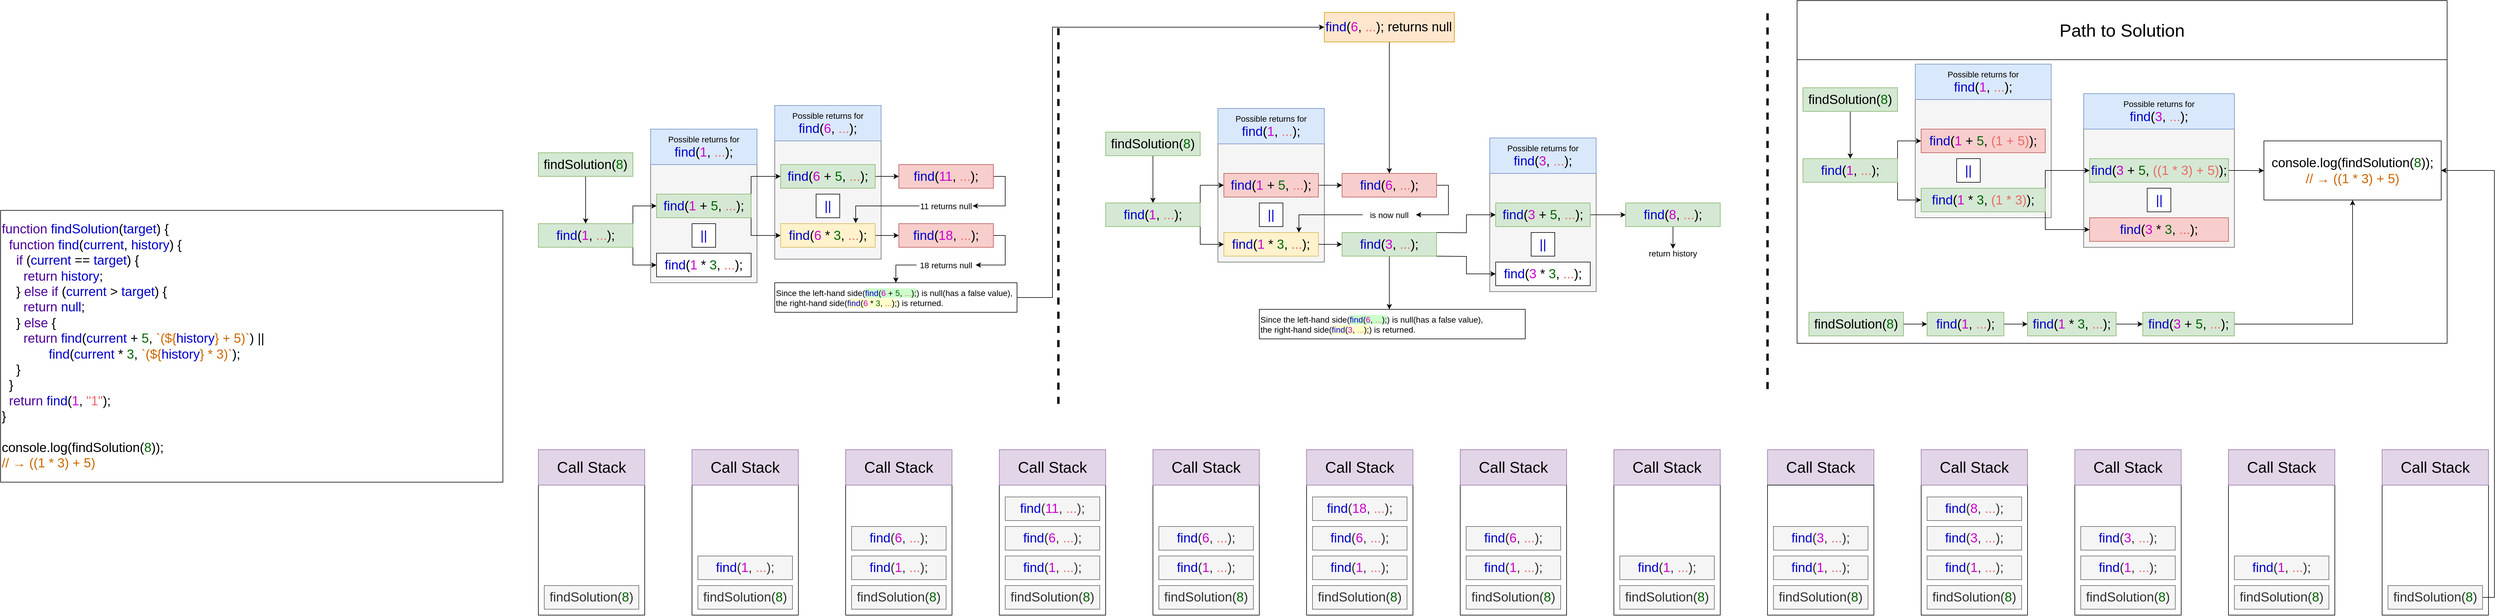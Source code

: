 <mxfile version="15.8.8" type="device"><diagram id="VNE1NAJ3izQ376dglP1c" name="Page-1"><mxGraphModel dx="5373" dy="1750" grid="1" gridSize="10" guides="1" tooltips="1" connect="1" arrows="1" fold="1" page="1" pageScale="1" pageWidth="850" pageHeight="1100" math="0" shadow="0"><root><mxCell id="0"/><mxCell id="1" parent="0"/><mxCell id="7zgZvkm7GmhB0ZZFeDs7-1" value="" style="rounded=0;whiteSpace=wrap;html=1;fontSize=14;" parent="1" vertex="1"><mxGeometry x="250" y="820" width="180" height="180" as="geometry"/></mxCell><mxCell id="nbG6zPVfvtJCVBil9K4p-215" value="&lt;font style=&quot;font-size: 26px&quot;&gt;Call Stack&lt;/font&gt;" style="rounded=0;whiteSpace=wrap;html=1;fontSize=14;fillColor=#e1d5e7;strokeColor=#9673a6;" parent="1" vertex="1"><mxGeometry x="1290" y="760" width="180" height="60" as="geometry"/></mxCell><mxCell id="7zgZvkm7GmhB0ZZFeDs7-3" value="" style="rounded=0;whiteSpace=wrap;html=1;fontSize=14;" parent="1" vertex="1"><mxGeometry x="510" y="820" width="180" height="220" as="geometry"/></mxCell><mxCell id="7zgZvkm7GmhB0ZZFeDs7-4" value="&lt;font style=&quot;font-size: 26px&quot;&gt;Call Stack&lt;/font&gt;" style="rounded=0;whiteSpace=wrap;html=1;fontSize=14;fillColor=#e1d5e7;strokeColor=#9673a6;" parent="1" vertex="1"><mxGeometry x="510" y="760" width="180" height="60" as="geometry"/></mxCell><mxCell id="7zgZvkm7GmhB0ZZFeDs7-5" value="" style="rounded=0;whiteSpace=wrap;html=1;fontSize=14;" parent="1" vertex="1"><mxGeometry x="770" y="820" width="180" height="220" as="geometry"/></mxCell><mxCell id="7zgZvkm7GmhB0ZZFeDs7-6" value="&lt;font style=&quot;font-size: 26px&quot;&gt;Call Stack&lt;/font&gt;" style="rounded=0;whiteSpace=wrap;html=1;fontSize=14;fillColor=#e1d5e7;strokeColor=#9673a6;" parent="1" vertex="1"><mxGeometry x="770" y="760" width="180" height="60" as="geometry"/></mxCell><mxCell id="7zgZvkm7GmhB0ZZFeDs7-7" value="" style="rounded=0;whiteSpace=wrap;html=1;fontSize=14;" parent="1" vertex="1"><mxGeometry x="1030" y="820" width="180" height="220" as="geometry"/></mxCell><mxCell id="7zgZvkm7GmhB0ZZFeDs7-8" value="&lt;font style=&quot;font-size: 26px&quot;&gt;Call Stack&lt;/font&gt;" style="rounded=0;whiteSpace=wrap;html=1;fontSize=14;fillColor=#e1d5e7;strokeColor=#9673a6;" parent="1" vertex="1"><mxGeometry x="1030" y="760" width="180" height="60" as="geometry"/></mxCell><mxCell id="7zgZvkm7GmhB0ZZFeDs7-9" value="" style="rounded=0;whiteSpace=wrap;html=1;fontSize=14;" parent="1" vertex="1"><mxGeometry x="1550" y="820" width="180" height="220" as="geometry"/></mxCell><mxCell id="7zgZvkm7GmhB0ZZFeDs7-10" value="&lt;font style=&quot;font-size: 26px&quot;&gt;Call Stack&lt;/font&gt;" style="rounded=0;whiteSpace=wrap;html=1;fontSize=14;fillColor=#e1d5e7;strokeColor=#9673a6;" parent="1" vertex="1"><mxGeometry x="1550" y="760" width="180" height="60" as="geometry"/></mxCell><mxCell id="7zgZvkm7GmhB0ZZFeDs7-11" value="" style="rounded=0;whiteSpace=wrap;html=1;fontSize=14;" parent="1" vertex="1"><mxGeometry x="1810" y="820" width="180" height="220" as="geometry"/></mxCell><mxCell id="7zgZvkm7GmhB0ZZFeDs7-12" value="&lt;font style=&quot;font-size: 26px&quot;&gt;Call Stack&lt;/font&gt;" style="rounded=0;whiteSpace=wrap;html=1;fontSize=14;fillColor=#e1d5e7;strokeColor=#9673a6;" parent="1" vertex="1"><mxGeometry x="1810" y="760" width="180" height="60" as="geometry"/></mxCell><mxCell id="7zgZvkm7GmhB0ZZFeDs7-13" value="" style="rounded=0;whiteSpace=wrap;html=1;fontSize=14;" parent="1" vertex="1"><mxGeometry x="2070" y="820" width="180" height="220" as="geometry"/></mxCell><mxCell id="7zgZvkm7GmhB0ZZFeDs7-14" value="&lt;font style=&quot;font-size: 26px&quot;&gt;Call Stack&lt;/font&gt;" style="rounded=0;whiteSpace=wrap;html=1;fontSize=14;fillColor=#e1d5e7;strokeColor=#9673a6;" parent="1" vertex="1"><mxGeometry x="2070" y="760" width="180" height="60" as="geometry"/></mxCell><mxCell id="7zgZvkm7GmhB0ZZFeDs7-15" value="" style="rounded=0;whiteSpace=wrap;html=1;fontSize=14;" parent="1" vertex="1"><mxGeometry x="2330" y="820" width="180" height="220" as="geometry"/></mxCell><mxCell id="7zgZvkm7GmhB0ZZFeDs7-16" value="&lt;font style=&quot;font-size: 26px&quot;&gt;Call Stack&lt;/font&gt;" style="rounded=0;whiteSpace=wrap;html=1;fontSize=14;fillColor=#e1d5e7;strokeColor=#9673a6;" parent="1" vertex="1"><mxGeometry x="2330" y="760" width="180" height="60" as="geometry"/></mxCell><mxCell id="7zgZvkm7GmhB0ZZFeDs7-17" value="&lt;font style=&quot;font-size: 26px&quot;&gt;Call Stack&lt;/font&gt;" style="rounded=0;whiteSpace=wrap;html=1;fontSize=14;fillColor=#e1d5e7;strokeColor=#9673a6;" parent="1" vertex="1"><mxGeometry x="250" y="760" width="180" height="60" as="geometry"/></mxCell><mxCell id="7zgZvkm7GmhB0ZZFeDs7-18" value="" style="rounded=0;whiteSpace=wrap;html=1;fontSize=14;" parent="1" vertex="1"><mxGeometry x="250" y="820" width="180" height="220" as="geometry"/></mxCell><mxCell id="nbG6zPVfvtJCVBil9K4p-206" value="" style="rounded=0;whiteSpace=wrap;html=1;fontSize=14;" parent="1" vertex="1"><mxGeometry x="-270" y="820" width="180" height="220" as="geometry"/></mxCell><mxCell id="nbG6zPVfvtJCVBil9K4p-203" value="" style="rounded=0;whiteSpace=wrap;html=1;fontSize=14;" parent="1" vertex="1"><mxGeometry x="-530" y="820" width="180" height="220" as="geometry"/></mxCell><mxCell id="nbG6zPVfvtJCVBil9K4p-174" value="&lt;div style=&quot;font-size: 22px&quot;&gt;&lt;br&gt;&lt;/div&gt;" style="rounded=0;whiteSpace=wrap;html=1;fontSize=14;fontColor=#000000;align=center;" parent="1" vertex="1"><mxGeometry x="1340" y="100" width="1100" height="480" as="geometry"/></mxCell><mxCell id="nbG6zPVfvtJCVBil9K4p-147" value="" style="rounded=0;whiteSpace=wrap;html=1;fontSize=14;fontColor=#333333;fillColor=#f5f5f5;strokeColor=#666666;" parent="1" vertex="1"><mxGeometry x="1825" y="217.5" width="255" height="200" as="geometry"/></mxCell><mxCell id="nbG6zPVfvtJCVBil9K4p-59" value="" style="rounded=0;whiteSpace=wrap;html=1;fontSize=14;fontColor=#333333;fillColor=#f5f5f5;strokeColor=#666666;" parent="1" vertex="1"><mxGeometry x="-390" y="237.5" width="180" height="200" as="geometry"/></mxCell><mxCell id="nbG6zPVfvtJCVBil9K4p-58" value="" style="rounded=0;whiteSpace=wrap;html=1;fontSize=14;fontColor=#333333;fillColor=#f5f5f5;strokeColor=#666666;" parent="1" vertex="1"><mxGeometry x="-600" y="277.5" width="180" height="200" as="geometry"/></mxCell><mxCell id="iYoLoPa4w0xKLogR83_r-1" value="&lt;div style=&quot;font-size: 22px&quot;&gt;&lt;font style=&quot;font-size: 22px&quot;&gt;&lt;font color=&quot;#4c0099&quot;&gt;function &lt;/font&gt;&lt;font color=&quot;#0000cc&quot;&gt;findSolution&lt;/font&gt;(&lt;font color=&quot;#0000cc&quot;&gt;target&lt;/font&gt;) {&lt;/font&gt;&lt;/div&gt;&lt;div style=&quot;font-size: 22px&quot;&gt;&lt;font style=&quot;font-size: 22px&quot;&gt;&amp;nbsp; &lt;font color=&quot;#4c0099&quot;&gt;function &lt;/font&gt;&lt;font color=&quot;#0000cc&quot;&gt;find&lt;/font&gt;(&lt;font color=&quot;#0000cc&quot;&gt;current&lt;/font&gt;, &lt;font color=&quot;#0000cc&quot;&gt;history&lt;/font&gt;) {&lt;/font&gt;&lt;/div&gt;&lt;div style=&quot;font-size: 22px&quot;&gt;&lt;font style=&quot;font-size: 22px&quot;&gt;&amp;nbsp; &amp;nbsp; &lt;font color=&quot;#4c0099&quot;&gt;if &lt;/font&gt;(&lt;font color=&quot;#0000cc&quot;&gt;current &lt;/font&gt;== &lt;font color=&quot;#0000cc&quot;&gt;target&lt;/font&gt;) {&lt;/font&gt;&lt;/div&gt;&lt;div style=&quot;font-size: 22px&quot;&gt;&lt;font style=&quot;font-size: 22px&quot;&gt;&amp;nbsp; &amp;nbsp; &amp;nbsp; &lt;font color=&quot;#4c0099&quot;&gt;return &lt;/font&gt;&lt;font color=&quot;#0000cc&quot;&gt;history&lt;/font&gt;;&lt;/font&gt;&lt;/div&gt;&lt;div style=&quot;font-size: 22px&quot;&gt;&lt;font style=&quot;font-size: 22px&quot;&gt;&amp;nbsp; &amp;nbsp; } &lt;font color=&quot;#4c0099&quot;&gt;else if&lt;/font&gt; (&lt;font color=&quot;#0000cc&quot;&gt;current &lt;/font&gt;&amp;gt; &lt;font color=&quot;#0000cc&quot;&gt;target&lt;/font&gt;) {&lt;/font&gt;&lt;/div&gt;&lt;div style=&quot;font-size: 22px&quot;&gt;&lt;font style=&quot;font-size: 22px&quot;&gt;&amp;nbsp; &amp;nbsp; &amp;nbsp; &lt;font color=&quot;#4c0099&quot;&gt;return&lt;/font&gt; &lt;font color=&quot;#0000cc&quot;&gt;null&lt;/font&gt;;&lt;/font&gt;&lt;/div&gt;&lt;div style=&quot;font-size: 22px&quot;&gt;&lt;font style=&quot;font-size: 22px&quot;&gt;&amp;nbsp; &amp;nbsp; } &lt;font color=&quot;#4c0099&quot;&gt;else &lt;/font&gt;{&lt;/font&gt;&lt;/div&gt;&lt;div style=&quot;font-size: 22px&quot;&gt;&lt;font style=&quot;font-size: 22px&quot;&gt;&amp;nbsp; &amp;nbsp; &amp;nbsp; &lt;font color=&quot;#4c0099&quot;&gt;return&lt;/font&gt; &lt;font color=&quot;#0000cc&quot;&gt;find&lt;/font&gt;(&lt;font color=&quot;#0000cc&quot;&gt;current &lt;/font&gt;+ &lt;font color=&quot;#006600&quot;&gt;5&lt;/font&gt;, &lt;font color=&quot;#cc6600&quot;&gt;`(${&lt;/font&gt;&lt;font color=&quot;#0000cc&quot;&gt;history&lt;/font&gt;&lt;font color=&quot;#cc6600&quot;&gt;} + 5)`&lt;/font&gt;) ||&lt;/font&gt;&lt;/div&gt;&lt;div style=&quot;font-size: 22px&quot;&gt;&lt;font style=&quot;font-size: 22px&quot;&gt;&amp;nbsp; &amp;nbsp; &amp;nbsp; &amp;nbsp; &amp;nbsp; &amp;nbsp; &amp;nbsp;&lt;font color=&quot;#0000cc&quot;&gt;find&lt;/font&gt;(&lt;font color=&quot;#0000cc&quot;&gt;current &lt;/font&gt;* &lt;font color=&quot;#006600&quot;&gt;3&lt;/font&gt;, &lt;font color=&quot;#cc6600&quot;&gt;`(${&lt;/font&gt;&lt;font color=&quot;#0000cc&quot;&gt;history&lt;/font&gt;&lt;font color=&quot;#cc6600&quot;&gt;} * 3)`&lt;/font&gt;);&lt;/font&gt;&lt;/div&gt;&lt;div style=&quot;font-size: 22px&quot;&gt;&lt;font style=&quot;font-size: 22px&quot;&gt;&amp;nbsp; &amp;nbsp; }&lt;/font&gt;&lt;/div&gt;&lt;div style=&quot;font-size: 22px&quot;&gt;&lt;font style=&quot;font-size: 22px&quot;&gt;&amp;nbsp; }&lt;/font&gt;&lt;/div&gt;&lt;div style=&quot;font-size: 22px&quot;&gt;&lt;font style=&quot;font-size: 22px&quot;&gt;&amp;nbsp; &lt;font color=&quot;#4c0099&quot;&gt;return &lt;/font&gt;&lt;font color=&quot;#0000cc&quot;&gt;find&lt;/font&gt;(&lt;font color=&quot;#cc00cc&quot;&gt;1&lt;/font&gt;, &lt;font color=&quot;#ea6b66&quot;&gt;&quot;1&quot;&lt;/font&gt;);&lt;/font&gt;&lt;/div&gt;&lt;div style=&quot;font-size: 22px&quot;&gt;&lt;font style=&quot;font-size: 22px&quot;&gt;}&lt;/font&gt;&lt;/div&gt;&lt;div style=&quot;font-size: 22px&quot;&gt;&lt;font style=&quot;font-size: 22px&quot;&gt;&lt;br&gt;&lt;/font&gt;&lt;/div&gt;&lt;div style=&quot;font-size: 22px&quot;&gt;&lt;font style=&quot;font-size: 22px&quot;&gt;console.log(findSolution(&lt;font color=&quot;#006600&quot;&gt;8&lt;/font&gt;));&lt;/font&gt;&lt;/div&gt;&lt;div style=&quot;font-size: 22px&quot;&gt;&lt;font style=&quot;font-size: 22px&quot; color=&quot;#cc6600&quot;&gt;// → ((1 * 3) + 5)&lt;/font&gt;&lt;/div&gt;" style="rounded=0;whiteSpace=wrap;html=1;align=left;" parent="1" vertex="1"><mxGeometry x="-1700" y="355" width="850" height="460" as="geometry"/></mxCell><mxCell id="nbG6zPVfvtJCVBil9K4p-108" style="edgeStyle=orthogonalEdgeStyle;rounded=0;orthogonalLoop=1;jettySize=auto;html=1;exitX=0.5;exitY=1;exitDx=0;exitDy=0;entryX=0.5;entryY=0;entryDx=0;entryDy=0;fontSize=14;fontColor=#FFFF99;" parent="1" source="nbG6zPVfvtJCVBil9K4p-18" target="nbG6zPVfvtJCVBil9K4p-20" edge="1"><mxGeometry relative="1" as="geometry"/></mxCell><mxCell id="nbG6zPVfvtJCVBil9K4p-18" value="&lt;span style=&quot;font-size: 22px ; text-align: left&quot;&gt;findSolution(&lt;/span&gt;&lt;font color=&quot;#006600&quot; style=&quot;font-size: 22px ; text-align: left&quot;&gt;8&lt;/font&gt;&lt;span style=&quot;font-size: 22px ; text-align: left&quot;&gt;)&lt;/span&gt;" style="rounded=0;whiteSpace=wrap;html=1;fillColor=#d5e8d4;strokeColor=#82b366;" parent="1" vertex="1"><mxGeometry x="-790" y="257.5" width="160" height="40" as="geometry"/></mxCell><mxCell id="nbG6zPVfvtJCVBil9K4p-39" style="edgeStyle=orthogonalEdgeStyle;rounded=0;orthogonalLoop=1;jettySize=auto;html=1;exitX=1;exitY=0;exitDx=0;exitDy=0;entryX=0;entryY=0.5;entryDx=0;entryDy=0;fontColor=#000000;" parent="1" source="nbG6zPVfvtJCVBil9K4p-20" target="nbG6zPVfvtJCVBil9K4p-24" edge="1"><mxGeometry relative="1" as="geometry"/></mxCell><mxCell id="nbG6zPVfvtJCVBil9K4p-40" style="edgeStyle=orthogonalEdgeStyle;rounded=0;orthogonalLoop=1;jettySize=auto;html=1;exitX=1;exitY=1;exitDx=0;exitDy=0;entryX=0;entryY=0.5;entryDx=0;entryDy=0;fontColor=#000000;" parent="1" source="nbG6zPVfvtJCVBil9K4p-20" target="nbG6zPVfvtJCVBil9K4p-25" edge="1"><mxGeometry relative="1" as="geometry"/></mxCell><mxCell id="nbG6zPVfvtJCVBil9K4p-20" value="&lt;font color=&quot;#0000cc&quot; style=&quot;font-size: 22px ; text-align: left&quot;&gt;find&lt;/font&gt;&lt;span style=&quot;font-size: 22px ; text-align: left&quot;&gt;(&lt;/span&gt;&lt;font color=&quot;#cc00cc&quot; style=&quot;font-size: 22px ; text-align: left&quot;&gt;1&lt;/font&gt;&lt;span style=&quot;font-size: 22px ; text-align: left&quot;&gt;, &lt;font color=&quot;#ea6b66&quot;&gt;...&lt;/font&gt;&lt;/span&gt;&lt;span style=&quot;font-size: 22px ; text-align: left&quot;&gt;);&lt;/span&gt;" style="rounded=0;whiteSpace=wrap;html=1;fillColor=#d5e8d4;strokeColor=#82b366;" parent="1" vertex="1"><mxGeometry x="-790" y="377.5" width="160" height="40" as="geometry"/></mxCell><mxCell id="nbG6zPVfvtJCVBil9K4p-37" style="edgeStyle=orthogonalEdgeStyle;rounded=0;orthogonalLoop=1;jettySize=auto;html=1;exitX=1;exitY=0;exitDx=0;exitDy=0;entryX=0;entryY=0.5;entryDx=0;entryDy=0;fontColor=#000000;" parent="1" source="nbG6zPVfvtJCVBil9K4p-24" target="nbG6zPVfvtJCVBil9K4p-32" edge="1"><mxGeometry relative="1" as="geometry"/></mxCell><mxCell id="nbG6zPVfvtJCVBil9K4p-38" style="edgeStyle=orthogonalEdgeStyle;rounded=0;orthogonalLoop=1;jettySize=auto;html=1;exitX=1;exitY=1;exitDx=0;exitDy=0;entryX=0;entryY=0.5;entryDx=0;entryDy=0;fontColor=#000000;" parent="1" source="nbG6zPVfvtJCVBil9K4p-24" target="nbG6zPVfvtJCVBil9K4p-33" edge="1"><mxGeometry relative="1" as="geometry"/></mxCell><mxCell id="nbG6zPVfvtJCVBil9K4p-24" value="&lt;font color=&quot;#0000cc&quot; style=&quot;font-size: 22px ; text-align: left&quot;&gt;find&lt;/font&gt;&lt;span style=&quot;font-size: 22px ; text-align: left&quot;&gt;(&lt;/span&gt;&lt;font color=&quot;#cc00cc&quot; style=&quot;font-size: 22px ; text-align: left&quot;&gt;1&lt;/font&gt;&lt;span style=&quot;font-size: 22px ; text-align: left&quot;&gt;&amp;nbsp;&lt;/span&gt;&lt;span style=&quot;font-size: 22px ; text-align: left&quot;&gt;+&amp;nbsp;&lt;/span&gt;&lt;font color=&quot;#006600&quot; style=&quot;font-size: 22px ; text-align: left&quot;&gt;5&lt;/font&gt;&lt;span style=&quot;font-size: 22px ; text-align: left&quot;&gt;,&lt;/span&gt;&lt;span style=&quot;font-size: 22px ; text-align: left&quot;&gt;&amp;nbsp;&lt;font color=&quot;#ea6b66&quot;&gt;...&lt;/font&gt;&lt;/span&gt;&lt;span style=&quot;font-size: 22px ; text-align: left&quot;&gt;);&lt;/span&gt;" style="rounded=0;whiteSpace=wrap;html=1;fillColor=#d5e8d4;strokeColor=#82b366;" parent="1" vertex="1"><mxGeometry x="-590" y="327.5" width="160" height="40" as="geometry"/></mxCell><mxCell id="nbG6zPVfvtJCVBil9K4p-25" value="&lt;font color=&quot;#0000cc&quot; style=&quot;font-size: 22px ; text-align: left&quot;&gt;find&lt;/font&gt;&lt;span style=&quot;font-size: 22px ; text-align: left&quot;&gt;(&lt;/span&gt;&lt;font color=&quot;#cc00cc&quot; style=&quot;font-size: 22px ; text-align: left&quot;&gt;1&amp;nbsp;&lt;/font&gt;&lt;span style=&quot;font-size: 22px ; text-align: left&quot;&gt;*&amp;nbsp;&lt;/span&gt;&lt;font color=&quot;#006600&quot; style=&quot;font-size: 22px ; text-align: left&quot;&gt;3&lt;/font&gt;&lt;span style=&quot;font-size: 22px ; text-align: left&quot;&gt;, &lt;font color=&quot;#ea6b66&quot;&gt;...&lt;/font&gt;&lt;/span&gt;&lt;span style=&quot;font-size: 22px ; text-align: left&quot;&gt;);&lt;/span&gt;" style="rounded=0;whiteSpace=wrap;html=1;fontColor=#000000;" parent="1" vertex="1"><mxGeometry x="-590" y="427.5" width="160" height="40" as="geometry"/></mxCell><mxCell id="nbG6zPVfvtJCVBil9K4p-28" value="&lt;div style=&quot;text-align: left&quot;&gt;&lt;span style=&quot;font-size: 22px&quot;&gt;&lt;font color=&quot;#0000cc&quot;&gt;||&lt;/font&gt;&lt;/span&gt;&lt;/div&gt;" style="rounded=0;whiteSpace=wrap;html=1;fontColor=#000000;" parent="1" vertex="1"><mxGeometry x="-530" y="377.5" width="40" height="40" as="geometry"/></mxCell><mxCell id="nbG6zPVfvtJCVBil9K4p-42" style="edgeStyle=orthogonalEdgeStyle;rounded=0;orthogonalLoop=1;jettySize=auto;html=1;exitX=1;exitY=0.5;exitDx=0;exitDy=0;fontColor=#000000;" parent="1" source="nbG6zPVfvtJCVBil9K4p-32" edge="1"><mxGeometry relative="1" as="geometry"><mxPoint x="-180" y="297.5" as="targetPoint"/></mxGeometry></mxCell><mxCell id="nbG6zPVfvtJCVBil9K4p-32" value="&lt;font color=&quot;#0000cc&quot; style=&quot;font-size: 22px ; text-align: left&quot;&gt;find&lt;/font&gt;&lt;span style=&quot;font-size: 22px ; text-align: left&quot;&gt;(&lt;/span&gt;&lt;font color=&quot;#cc00cc&quot; style=&quot;font-size: 22px ; text-align: left&quot;&gt;6&amp;nbsp;&lt;/font&gt;&lt;span style=&quot;font-size: 22px ; text-align: left&quot;&gt;+&amp;nbsp;&lt;/span&gt;&lt;font color=&quot;#006600&quot; style=&quot;font-size: 22px ; text-align: left&quot;&gt;5&lt;/font&gt;&lt;font style=&quot;font-size: 22px ; text-align: left&quot;&gt;,&lt;/font&gt;&lt;span style=&quot;font-size: 22px ; text-align: left&quot;&gt;&amp;nbsp;&lt;font color=&quot;#ea6b66&quot;&gt;...&lt;/font&gt;&lt;/span&gt;&lt;span style=&quot;font-size: 22px ; text-align: left&quot;&gt;);&lt;/span&gt;" style="rounded=0;whiteSpace=wrap;html=1;fillColor=#d5e8d4;strokeColor=#82b366;" parent="1" vertex="1"><mxGeometry x="-380" y="277.5" width="160" height="40" as="geometry"/></mxCell><mxCell id="nbG6zPVfvtJCVBil9K4p-53" style="edgeStyle=orthogonalEdgeStyle;rounded=0;orthogonalLoop=1;jettySize=auto;html=1;exitX=1;exitY=0.5;exitDx=0;exitDy=0;entryX=0;entryY=0.5;entryDx=0;entryDy=0;fontSize=14;fontColor=#000000;" parent="1" source="nbG6zPVfvtJCVBil9K4p-33" target="nbG6zPVfvtJCVBil9K4p-51" edge="1"><mxGeometry relative="1" as="geometry"/></mxCell><mxCell id="nbG6zPVfvtJCVBil9K4p-33" value="&lt;font color=&quot;#0000cc&quot; style=&quot;font-size: 22px ; text-align: left&quot;&gt;find&lt;/font&gt;&lt;span style=&quot;font-size: 22px ; text-align: left&quot;&gt;(&lt;/span&gt;&lt;font color=&quot;#cc00cc&quot; style=&quot;font-size: 22px ; text-align: left&quot;&gt;6&amp;nbsp;&lt;/font&gt;&lt;span style=&quot;font-size: 22px ; text-align: left&quot;&gt;*&amp;nbsp;&lt;/span&gt;&lt;font color=&quot;#006600&quot; style=&quot;font-size: 22px ; text-align: left&quot;&gt;3&lt;/font&gt;&lt;font style=&quot;font-size: 22px ; text-align: left&quot;&gt;,&lt;/font&gt;&lt;span style=&quot;font-size: 22px ; text-align: left&quot;&gt;&amp;nbsp;&lt;font color=&quot;#ea6b66&quot;&gt;...&lt;/font&gt;&lt;/span&gt;&lt;span style=&quot;font-size: 22px ; text-align: left&quot;&gt;);&lt;/span&gt;" style="rounded=0;whiteSpace=wrap;html=1;fillColor=#fff2cc;strokeColor=#d6b656;" parent="1" vertex="1"><mxGeometry x="-380" y="377.5" width="160" height="40" as="geometry"/></mxCell><mxCell id="nbG6zPVfvtJCVBil9K4p-36" value="&lt;div style=&quot;text-align: left&quot;&gt;&lt;span style=&quot;font-size: 22px&quot;&gt;&lt;font color=&quot;#0000cc&quot;&gt;||&lt;/font&gt;&lt;/span&gt;&lt;/div&gt;" style="rounded=0;whiteSpace=wrap;html=1;fontColor=#000000;" parent="1" vertex="1"><mxGeometry x="-320" y="327.5" width="40" height="40" as="geometry"/></mxCell><mxCell id="nbG6zPVfvtJCVBil9K4p-52" style="edgeStyle=orthogonalEdgeStyle;rounded=0;orthogonalLoop=1;jettySize=auto;html=1;exitX=1;exitY=0.5;exitDx=0;exitDy=0;entryX=1;entryY=0.5;entryDx=0;entryDy=0;fontSize=14;fontColor=#000000;" parent="1" source="nbG6zPVfvtJCVBil9K4p-43" target="nbG6zPVfvtJCVBil9K4p-45" edge="1"><mxGeometry relative="1" as="geometry"/></mxCell><mxCell id="nbG6zPVfvtJCVBil9K4p-43" value="&lt;font color=&quot;#0000cc&quot; style=&quot;font-size: 22px ; text-align: left&quot;&gt;find&lt;/font&gt;&lt;span style=&quot;font-size: 22px ; text-align: left&quot;&gt;(&lt;/span&gt;&lt;font color=&quot;#cc00cc&quot; style=&quot;font-size: 22px ; text-align: left&quot;&gt;11&lt;/font&gt;&lt;font style=&quot;font-size: 22px ; text-align: left&quot;&gt;,&lt;/font&gt;&lt;span style=&quot;font-size: 22px ; text-align: left&quot;&gt;&amp;nbsp;&lt;font color=&quot;#ea6b66&quot;&gt;...&lt;/font&gt;&lt;/span&gt;&lt;span style=&quot;font-size: 22px ; text-align: left&quot;&gt;);&lt;/span&gt;" style="rounded=0;whiteSpace=wrap;html=1;fillColor=#f8cecc;strokeColor=#b85450;" parent="1" vertex="1"><mxGeometry x="-180" y="277.5" width="160" height="40" as="geometry"/></mxCell><mxCell id="nbG6zPVfvtJCVBil9K4p-50" style="edgeStyle=orthogonalEdgeStyle;rounded=0;orthogonalLoop=1;jettySize=auto;html=1;exitX=0;exitY=0.5;exitDx=0;exitDy=0;entryX=0.794;entryY=-0.025;entryDx=0;entryDy=0;entryPerimeter=0;fontSize=14;fontColor=#000000;" parent="1" source="nbG6zPVfvtJCVBil9K4p-45" target="nbG6zPVfvtJCVBil9K4p-33" edge="1"><mxGeometry relative="1" as="geometry"/></mxCell><mxCell id="nbG6zPVfvtJCVBil9K4p-45" value="&lt;font style=&quot;font-size: 14px&quot;&gt;11 returns null&lt;/font&gt;" style="text;html=1;strokeColor=none;fillColor=none;align=center;verticalAlign=middle;whiteSpace=wrap;rounded=0;fontColor=#000000;" parent="1" vertex="1"><mxGeometry x="-145" y="340" width="90" height="15" as="geometry"/></mxCell><mxCell id="nbG6zPVfvtJCVBil9K4p-55" style="edgeStyle=orthogonalEdgeStyle;rounded=0;orthogonalLoop=1;jettySize=auto;html=1;exitX=1;exitY=0.5;exitDx=0;exitDy=0;entryX=1;entryY=0.5;entryDx=0;entryDy=0;fontSize=14;fontColor=#000000;" parent="1" source="nbG6zPVfvtJCVBil9K4p-51" target="nbG6zPVfvtJCVBil9K4p-54" edge="1"><mxGeometry relative="1" as="geometry"/></mxCell><mxCell id="nbG6zPVfvtJCVBil9K4p-51" value="&lt;font color=&quot;#0000cc&quot; style=&quot;font-size: 22px ; text-align: left&quot;&gt;find&lt;/font&gt;&lt;span style=&quot;font-size: 22px ; text-align: left&quot;&gt;(&lt;/span&gt;&lt;font color=&quot;#cc00cc&quot; style=&quot;font-size: 22px ; text-align: left&quot;&gt;18&lt;/font&gt;&lt;font style=&quot;font-size: 22px ; text-align: left&quot;&gt;,&lt;/font&gt;&lt;span style=&quot;font-size: 22px ; text-align: left&quot;&gt;&amp;nbsp;&lt;font color=&quot;#ea6b66&quot;&gt;...&lt;/font&gt;&lt;/span&gt;&lt;span style=&quot;font-size: 22px ; text-align: left&quot;&gt;);&lt;/span&gt;" style="rounded=0;whiteSpace=wrap;html=1;fillColor=#f8cecc;strokeColor=#b85450;" parent="1" vertex="1"><mxGeometry x="-180" y="377.5" width="160" height="40" as="geometry"/></mxCell><mxCell id="nbG6zPVfvtJCVBil9K4p-61" style="edgeStyle=orthogonalEdgeStyle;rounded=0;orthogonalLoop=1;jettySize=auto;html=1;exitX=0;exitY=0.5;exitDx=0;exitDy=0;entryX=0.5;entryY=0;entryDx=0;entryDy=0;fontSize=14;fontColor=#FFFF99;" parent="1" source="nbG6zPVfvtJCVBil9K4p-54" target="nbG6zPVfvtJCVBil9K4p-56" edge="1"><mxGeometry relative="1" as="geometry"/></mxCell><mxCell id="nbG6zPVfvtJCVBil9K4p-54" value="&lt;font style=&quot;font-size: 14px&quot;&gt;18 returns null&lt;/font&gt;" style="text;html=1;strokeColor=none;fillColor=none;align=center;verticalAlign=middle;whiteSpace=wrap;rounded=0;fontColor=#000000;" parent="1" vertex="1"><mxGeometry x="-150" y="440" width="100" height="15" as="geometry"/></mxCell><mxCell id="nbG6zPVfvtJCVBil9K4p-171" style="edgeStyle=orthogonalEdgeStyle;rounded=0;orthogonalLoop=1;jettySize=auto;html=1;exitX=1;exitY=0.5;exitDx=0;exitDy=0;entryX=0;entryY=0.5;entryDx=0;entryDy=0;fontSize=14;fontColor=#FFFF99;strokeWidth=1;" parent="1" source="nbG6zPVfvtJCVBil9K4p-56" target="nbG6zPVfvtJCVBil9K4p-169" edge="1"><mxGeometry relative="1" as="geometry"><Array as="points"><mxPoint x="80" y="502"/><mxPoint x="80" y="45"/></Array></mxGeometry></mxCell><mxCell id="nbG6zPVfvtJCVBil9K4p-56" value="Since the left-hand side(&lt;font style=&quot;font-size: 14px ; background-color: rgb(204 , 255 , 204)&quot;&gt;&lt;font color=&quot;#0000cc&quot; style=&quot;font-size: 14px&quot;&gt;find&lt;/font&gt;(&lt;font color=&quot;#cc00cc&quot; style=&quot;font-size: 14px&quot;&gt;6&amp;nbsp;&lt;/font&gt;+&amp;nbsp;&lt;font color=&quot;#006600&quot; style=&quot;font-size: 14px&quot;&gt;5&lt;/font&gt;&lt;font style=&quot;font-size: 14px&quot;&gt;,&lt;/font&gt;&amp;nbsp;&lt;font color=&quot;#ea6b66&quot; style=&quot;font-size: 14px&quot;&gt;...&lt;/font&gt;);&lt;/font&gt;) is null(has a false value),&lt;br&gt;the right-hand side(&lt;font style=&quot;font-size: 14px ; background-color: rgb(255 , 255 , 204)&quot;&gt;&lt;font color=&quot;#0000cc&quot; style=&quot;font-size: 14px&quot;&gt;find&lt;/font&gt;(&lt;font color=&quot;#cc00cc&quot; style=&quot;font-size: 14px&quot;&gt;6&amp;nbsp;&lt;/font&gt;*&amp;nbsp;&lt;font color=&quot;#006600&quot; style=&quot;font-size: 14px&quot;&gt;3&lt;/font&gt;&lt;font style=&quot;font-size: 14px&quot;&gt;,&lt;/font&gt;&amp;nbsp;&lt;font color=&quot;#ea6b66&quot; style=&quot;font-size: 14px&quot;&gt;...&lt;/font&gt;);&lt;/font&gt;) is returned." style="rounded=0;whiteSpace=wrap;html=1;fontSize=14;fontColor=#000000;align=left;" parent="1" vertex="1"><mxGeometry x="-390" y="477.5" width="410" height="50" as="geometry"/></mxCell><mxCell id="nbG6zPVfvtJCVBil9K4p-57" value="Possible returns for&lt;br&gt;&lt;font color=&quot;#0000cc&quot; style=&quot;font-size: 22px ; text-align: left&quot;&gt;find&lt;/font&gt;&lt;span style=&quot;font-size: 22px ; text-align: left&quot;&gt;(&lt;/span&gt;&lt;font color=&quot;#cc00cc&quot; style=&quot;font-size: 22px ; text-align: left&quot;&gt;1&lt;/font&gt;&lt;span style=&quot;font-size: 22px ; text-align: left&quot;&gt;,&lt;/span&gt;&lt;span style=&quot;font-size: 22px ; text-align: left&quot;&gt;&amp;nbsp;&lt;font color=&quot;#ea6b66&quot;&gt;...&lt;/font&gt;&lt;/span&gt;&lt;span style=&quot;font-size: 22px ; text-align: left&quot;&gt;);&lt;/span&gt;" style="rounded=0;whiteSpace=wrap;html=1;fontSize=14;fillColor=#dae8fc;strokeColor=#6c8ebf;" parent="1" vertex="1"><mxGeometry x="-600" y="217.5" width="180" height="60" as="geometry"/></mxCell><mxCell id="nbG6zPVfvtJCVBil9K4p-60" value="Possible returns for&lt;br&gt;&lt;font color=&quot;#0000cc&quot; style=&quot;font-size: 22px ; text-align: left&quot;&gt;find&lt;/font&gt;&lt;span style=&quot;font-size: 22px ; text-align: left&quot;&gt;(&lt;/span&gt;&lt;font color=&quot;#cc00cc&quot; style=&quot;font-size: 22px ; text-align: left&quot;&gt;6&lt;/font&gt;&lt;span style=&quot;font-size: 22px ; text-align: left&quot;&gt;,&lt;/span&gt;&lt;span style=&quot;font-size: 22px ; text-align: left&quot;&gt;&amp;nbsp;&lt;font color=&quot;#ea6b66&quot;&gt;...&lt;/font&gt;&lt;/span&gt;&lt;span style=&quot;font-size: 22px ; text-align: left&quot;&gt;);&lt;/span&gt;" style="rounded=0;whiteSpace=wrap;html=1;fontSize=14;fillColor=#dae8fc;strokeColor=#6c8ebf;" parent="1" vertex="1"><mxGeometry x="-390" y="177.5" width="180" height="60" as="geometry"/></mxCell><mxCell id="nbG6zPVfvtJCVBil9K4p-62" value="" style="rounded=0;whiteSpace=wrap;html=1;fontSize=14;fontColor=#333333;fillColor=#f5f5f5;strokeColor=#666666;" parent="1" vertex="1"><mxGeometry x="360" y="242.5" width="180" height="200" as="geometry"/></mxCell><mxCell id="nbG6zPVfvtJCVBil9K4p-109" style="edgeStyle=orthogonalEdgeStyle;rounded=0;orthogonalLoop=1;jettySize=auto;html=1;exitX=0.5;exitY=1;exitDx=0;exitDy=0;entryX=0.5;entryY=0;entryDx=0;entryDy=0;fontSize=14;fontColor=#FFFF99;" parent="1" source="nbG6zPVfvtJCVBil9K4p-64" target="nbG6zPVfvtJCVBil9K4p-67" edge="1"><mxGeometry relative="1" as="geometry"/></mxCell><mxCell id="nbG6zPVfvtJCVBil9K4p-64" value="&lt;span style=&quot;font-size: 22px ; text-align: left&quot;&gt;findSolution(&lt;/span&gt;&lt;font color=&quot;#006600&quot; style=&quot;font-size: 22px ; text-align: left&quot;&gt;8&lt;/font&gt;&lt;span style=&quot;font-size: 22px ; text-align: left&quot;&gt;)&lt;/span&gt;" style="rounded=0;whiteSpace=wrap;html=1;fillColor=#d5e8d4;strokeColor=#82b366;" parent="1" vertex="1"><mxGeometry x="170" y="222.5" width="160" height="40" as="geometry"/></mxCell><mxCell id="nbG6zPVfvtJCVBil9K4p-65" style="edgeStyle=orthogonalEdgeStyle;rounded=0;orthogonalLoop=1;jettySize=auto;html=1;exitX=1;exitY=0;exitDx=0;exitDy=0;entryX=0;entryY=0.5;entryDx=0;entryDy=0;fontColor=#000000;" parent="1" source="nbG6zPVfvtJCVBil9K4p-67" target="nbG6zPVfvtJCVBil9K4p-68" edge="1"><mxGeometry relative="1" as="geometry"/></mxCell><mxCell id="nbG6zPVfvtJCVBil9K4p-66" style="edgeStyle=orthogonalEdgeStyle;rounded=0;orthogonalLoop=1;jettySize=auto;html=1;exitX=1;exitY=1;exitDx=0;exitDy=0;entryX=0;entryY=0.5;entryDx=0;entryDy=0;fontColor=#000000;" parent="1" source="nbG6zPVfvtJCVBil9K4p-67" target="nbG6zPVfvtJCVBil9K4p-69" edge="1"><mxGeometry relative="1" as="geometry"/></mxCell><mxCell id="nbG6zPVfvtJCVBil9K4p-67" value="&lt;font color=&quot;#0000cc&quot; style=&quot;font-size: 22px ; text-align: left&quot;&gt;find&lt;/font&gt;&lt;span style=&quot;font-size: 22px ; text-align: left&quot;&gt;(&lt;/span&gt;&lt;font color=&quot;#cc00cc&quot; style=&quot;font-size: 22px ; text-align: left&quot;&gt;1&lt;/font&gt;&lt;span style=&quot;font-size: 22px ; text-align: left&quot;&gt;, &lt;font color=&quot;#ea6b66&quot;&gt;...&lt;/font&gt;&lt;/span&gt;&lt;span style=&quot;font-size: 22px ; text-align: left&quot;&gt;);&lt;/span&gt;" style="rounded=0;whiteSpace=wrap;html=1;fillColor=#d5e8d4;strokeColor=#82b366;" parent="1" vertex="1"><mxGeometry x="170" y="342.5" width="160" height="40" as="geometry"/></mxCell><mxCell id="nbG6zPVfvtJCVBil9K4p-88" style="edgeStyle=orthogonalEdgeStyle;rounded=0;orthogonalLoop=1;jettySize=auto;html=1;exitX=1;exitY=0.5;exitDx=0;exitDy=0;entryX=0;entryY=0.5;entryDx=0;entryDy=0;fontSize=14;fontColor=#FFFF99;" parent="1" source="nbG6zPVfvtJCVBil9K4p-68" target="nbG6zPVfvtJCVBil9K4p-79" edge="1"><mxGeometry relative="1" as="geometry"/></mxCell><mxCell id="nbG6zPVfvtJCVBil9K4p-68" value="&lt;font color=&quot;#0000cc&quot; style=&quot;font-size: 22px ; text-align: left&quot;&gt;find&lt;/font&gt;&lt;span style=&quot;font-size: 22px ; text-align: left&quot;&gt;(&lt;/span&gt;&lt;font color=&quot;#cc00cc&quot; style=&quot;font-size: 22px ; text-align: left&quot;&gt;1&lt;/font&gt;&lt;span style=&quot;font-size: 22px ; text-align: left&quot;&gt;&amp;nbsp;&lt;/span&gt;&lt;span style=&quot;font-size: 22px ; text-align: left&quot;&gt;+&amp;nbsp;&lt;/span&gt;&lt;font color=&quot;#006600&quot; style=&quot;font-size: 22px ; text-align: left&quot;&gt;5&lt;/font&gt;&lt;span style=&quot;font-size: 22px ; text-align: left&quot;&gt;,&lt;/span&gt;&lt;span style=&quot;font-size: 22px ; text-align: left&quot;&gt;&amp;nbsp;&lt;font color=&quot;#ea6b66&quot;&gt;...&lt;/font&gt;&lt;/span&gt;&lt;span style=&quot;font-size: 22px ; text-align: left&quot;&gt;);&lt;/span&gt;" style="rounded=0;whiteSpace=wrap;html=1;fillColor=#f8cecc;strokeColor=#b85450;" parent="1" vertex="1"><mxGeometry x="370" y="292.5" width="160" height="40" as="geometry"/></mxCell><mxCell id="nbG6zPVfvtJCVBil9K4p-90" style="edgeStyle=orthogonalEdgeStyle;rounded=0;orthogonalLoop=1;jettySize=auto;html=1;exitX=1;exitY=0.5;exitDx=0;exitDy=0;entryX=0;entryY=0.5;entryDx=0;entryDy=0;fontSize=14;fontColor=#FFFF99;" parent="1" source="nbG6zPVfvtJCVBil9K4p-69" target="nbG6zPVfvtJCVBil9K4p-83" edge="1"><mxGeometry relative="1" as="geometry"/></mxCell><mxCell id="nbG6zPVfvtJCVBil9K4p-69" value="&lt;font color=&quot;#0000cc&quot; style=&quot;font-size: 22px ; text-align: left&quot;&gt;find&lt;/font&gt;&lt;span style=&quot;font-size: 22px ; text-align: left&quot;&gt;(&lt;/span&gt;&lt;font color=&quot;#cc00cc&quot; style=&quot;font-size: 22px ; text-align: left&quot;&gt;1&amp;nbsp;&lt;/font&gt;&lt;span style=&quot;font-size: 22px ; text-align: left&quot;&gt;*&amp;nbsp;&lt;/span&gt;&lt;font color=&quot;#006600&quot; style=&quot;font-size: 22px ; text-align: left&quot;&gt;3&lt;/font&gt;&lt;span style=&quot;font-size: 22px ; text-align: left&quot;&gt;, &lt;font color=&quot;#ea6b66&quot;&gt;...&lt;/font&gt;&lt;/span&gt;&lt;span style=&quot;font-size: 22px ; text-align: left&quot;&gt;);&lt;/span&gt;" style="rounded=0;whiteSpace=wrap;html=1;fillColor=#fff2cc;strokeColor=#d6b656;" parent="1" vertex="1"><mxGeometry x="370" y="392.5" width="160" height="40" as="geometry"/></mxCell><mxCell id="nbG6zPVfvtJCVBil9K4p-71" value="Possible returns for&lt;br&gt;&lt;font color=&quot;#0000cc&quot; style=&quot;font-size: 22px ; text-align: left&quot;&gt;find&lt;/font&gt;&lt;span style=&quot;font-size: 22px ; text-align: left&quot;&gt;(&lt;/span&gt;&lt;font color=&quot;#cc00cc&quot; style=&quot;font-size: 22px ; text-align: left&quot;&gt;1&lt;/font&gt;&lt;span style=&quot;font-size: 22px ; text-align: left&quot;&gt;,&lt;/span&gt;&lt;span style=&quot;font-size: 22px ; text-align: left&quot;&gt;&amp;nbsp;&lt;font color=&quot;#ea6b66&quot;&gt;...&lt;/font&gt;&lt;/span&gt;&lt;span style=&quot;font-size: 22px ; text-align: left&quot;&gt;);&lt;/span&gt;" style="rounded=0;whiteSpace=wrap;html=1;fontSize=14;fillColor=#dae8fc;strokeColor=#6c8ebf;" parent="1" vertex="1"><mxGeometry x="360" y="182.5" width="180" height="60" as="geometry"/></mxCell><mxCell id="nbG6zPVfvtJCVBil9K4p-77" value="&lt;div style=&quot;text-align: left&quot;&gt;&lt;span style=&quot;font-size: 22px&quot;&gt;&lt;font color=&quot;#0000cc&quot;&gt;||&lt;/font&gt;&lt;/span&gt;&lt;/div&gt;" style="rounded=0;whiteSpace=wrap;html=1;fontColor=#000000;" parent="1" vertex="1"><mxGeometry x="430" y="342.5" width="40" height="40" as="geometry"/></mxCell><mxCell id="nbG6zPVfvtJCVBil9K4p-78" style="edgeStyle=orthogonalEdgeStyle;rounded=0;orthogonalLoop=1;jettySize=auto;html=1;exitX=1;exitY=0.5;exitDx=0;exitDy=0;entryX=1;entryY=0.5;entryDx=0;entryDy=0;fontSize=14;fontColor=#000000;" parent="1" source="nbG6zPVfvtJCVBil9K4p-79" target="nbG6zPVfvtJCVBil9K4p-81" edge="1"><mxGeometry relative="1" as="geometry"/></mxCell><mxCell id="nbG6zPVfvtJCVBil9K4p-79" value="&lt;font color=&quot;#0000cc&quot; style=&quot;font-size: 22px ; text-align: left&quot;&gt;find&lt;/font&gt;&lt;span style=&quot;font-size: 22px ; text-align: left&quot;&gt;(&lt;/span&gt;&lt;font color=&quot;#cc00cc&quot; style=&quot;font-size: 22px ; text-align: left&quot;&gt;6&lt;/font&gt;&lt;font style=&quot;font-size: 22px ; text-align: left&quot;&gt;,&lt;/font&gt;&lt;span style=&quot;font-size: 22px ; text-align: left&quot;&gt;&amp;nbsp;&lt;font color=&quot;#ea6b66&quot;&gt;...&lt;/font&gt;&lt;/span&gt;&lt;span style=&quot;font-size: 22px ; text-align: left&quot;&gt;);&lt;/span&gt;" style="rounded=0;whiteSpace=wrap;html=1;fillColor=#f8cecc;strokeColor=#b85450;" parent="1" vertex="1"><mxGeometry x="570" y="292.5" width="160" height="40" as="geometry"/></mxCell><mxCell id="nbG6zPVfvtJCVBil9K4p-80" style="edgeStyle=orthogonalEdgeStyle;rounded=0;orthogonalLoop=1;jettySize=auto;html=1;exitX=0;exitY=0.5;exitDx=0;exitDy=0;entryX=0.794;entryY=0;entryDx=0;entryDy=0;entryPerimeter=0;fontSize=14;fontColor=#000000;" parent="1" source="nbG6zPVfvtJCVBil9K4p-81" target="nbG6zPVfvtJCVBil9K4p-69" edge="1"><mxGeometry relative="1" as="geometry"><mxPoint x="497.04" y="381.5" as="targetPoint"/></mxGeometry></mxCell><mxCell id="nbG6zPVfvtJCVBil9K4p-81" value="&lt;span style=&quot;font-size: 14px&quot;&gt;is now null&lt;/span&gt;" style="text;html=1;strokeColor=none;fillColor=none;align=center;verticalAlign=middle;whiteSpace=wrap;rounded=0;fontColor=#000000;" parent="1" vertex="1"><mxGeometry x="605" y="355" width="90" height="15" as="geometry"/></mxCell><mxCell id="nbG6zPVfvtJCVBil9K4p-89" style="edgeStyle=orthogonalEdgeStyle;rounded=0;orthogonalLoop=1;jettySize=auto;html=1;exitX=0.5;exitY=1;exitDx=0;exitDy=0;entryX=0.5;entryY=0;entryDx=0;entryDy=0;fontSize=14;fontColor=#FFFF99;" parent="1" source="nbG6zPVfvtJCVBil9K4p-83" edge="1"><mxGeometry relative="1" as="geometry"><mxPoint x="650" y="522.5" as="targetPoint"/></mxGeometry></mxCell><mxCell id="nbG6zPVfvtJCVBil9K4p-83" value="&lt;font color=&quot;#0000cc&quot; style=&quot;font-size: 22px ; text-align: left&quot;&gt;find&lt;/font&gt;&lt;span style=&quot;font-size: 22px ; text-align: left&quot;&gt;(&lt;/span&gt;&lt;font color=&quot;#cc00cc&quot; style=&quot;font-size: 22px ; text-align: left&quot;&gt;3&lt;/font&gt;&lt;font style=&quot;font-size: 22px ; text-align: left&quot;&gt;,&lt;/font&gt;&lt;span style=&quot;font-size: 22px ; text-align: left&quot;&gt;&amp;nbsp;&lt;font color=&quot;#ea6b66&quot;&gt;...&lt;/font&gt;&lt;/span&gt;&lt;span style=&quot;font-size: 22px ; text-align: left&quot;&gt;);&lt;/span&gt;" style="rounded=0;whiteSpace=wrap;html=1;fillColor=#d5e8d4;strokeColor=#82b366;" parent="1" vertex="1"><mxGeometry x="570" y="392.5" width="160" height="40" as="geometry"/></mxCell><mxCell id="nbG6zPVfvtJCVBil9K4p-93" value="Since the left-hand side(&lt;font style=&quot;font-size: 14px ; background-color: rgb(204 , 255 , 204)&quot;&gt;&lt;font color=&quot;#0000cc&quot; style=&quot;font-size: 14px&quot;&gt;find&lt;/font&gt;(&lt;font color=&quot;#cc00cc&quot; style=&quot;font-size: 14px&quot;&gt;6&lt;/font&gt;&lt;font style=&quot;font-size: 14px&quot;&gt;,&lt;/font&gt;&amp;nbsp;&lt;font color=&quot;#ea6b66&quot; style=&quot;font-size: 14px&quot;&gt;...&lt;/font&gt;);&lt;/font&gt;) is null(has a false value),&lt;br&gt;the right-hand side(&lt;font style=&quot;font-size: 14px ; background-color: rgb(255 , 255 , 204)&quot;&gt;&lt;font color=&quot;#0000cc&quot; style=&quot;font-size: 14px&quot;&gt;find&lt;/font&gt;(&lt;font color=&quot;#cc00cc&quot; style=&quot;font-size: 14px&quot;&gt;3&lt;/font&gt;&lt;font style=&quot;font-size: 14px&quot;&gt;,&lt;/font&gt;&amp;nbsp;&lt;font color=&quot;#ea6b66&quot; style=&quot;font-size: 14px&quot;&gt;...&lt;/font&gt;);&lt;/font&gt;) is returned." style="rounded=0;whiteSpace=wrap;html=1;fontSize=14;fontColor=#000000;align=left;" parent="1" vertex="1"><mxGeometry x="430" y="522.5" width="450" height="50" as="geometry"/></mxCell><mxCell id="nbG6zPVfvtJCVBil9K4p-94" value="" style="rounded=0;whiteSpace=wrap;html=1;fontSize=14;fontColor=#333333;fillColor=#f5f5f5;strokeColor=#666666;" parent="1" vertex="1"><mxGeometry x="820" y="292.5" width="180" height="200" as="geometry"/></mxCell><mxCell id="nbG6zPVfvtJCVBil9K4p-95" style="edgeStyle=orthogonalEdgeStyle;rounded=0;orthogonalLoop=1;jettySize=auto;html=1;exitX=1;exitY=0;exitDx=0;exitDy=0;entryX=0;entryY=0.5;entryDx=0;entryDy=0;fontColor=#000000;" parent="1" target="nbG6zPVfvtJCVBil9K4p-100" edge="1"><mxGeometry relative="1" as="geometry"><mxPoint x="730" y="392.5" as="sourcePoint"/></mxGeometry></mxCell><mxCell id="nbG6zPVfvtJCVBil9K4p-96" style="edgeStyle=orthogonalEdgeStyle;rounded=0;orthogonalLoop=1;jettySize=auto;html=1;exitX=1;exitY=1;exitDx=0;exitDy=0;entryX=0;entryY=0.5;entryDx=0;entryDy=0;fontColor=#000000;" parent="1" target="nbG6zPVfvtJCVBil9K4p-101" edge="1"><mxGeometry relative="1" as="geometry"><mxPoint x="730" y="432.5" as="sourcePoint"/></mxGeometry></mxCell><mxCell id="nbG6zPVfvtJCVBil9K4p-104" style="edgeStyle=orthogonalEdgeStyle;rounded=0;orthogonalLoop=1;jettySize=auto;html=1;exitX=1;exitY=0.5;exitDx=0;exitDy=0;fontSize=14;fontColor=#FFFF99;" parent="1" source="nbG6zPVfvtJCVBil9K4p-100" edge="1"><mxGeometry relative="1" as="geometry"><mxPoint x="1050" y="362.5" as="targetPoint"/></mxGeometry></mxCell><mxCell id="nbG6zPVfvtJCVBil9K4p-100" value="&lt;font color=&quot;#0000cc&quot; style=&quot;font-size: 22px ; text-align: left&quot;&gt;find&lt;/font&gt;&lt;span style=&quot;font-size: 22px ; text-align: left&quot;&gt;(&lt;/span&gt;&lt;font color=&quot;#cc00cc&quot; style=&quot;font-size: 22px ; text-align: left&quot;&gt;3&lt;/font&gt;&lt;span style=&quot;font-size: 22px ; text-align: left&quot;&gt;&amp;nbsp;&lt;/span&gt;&lt;span style=&quot;font-size: 22px ; text-align: left&quot;&gt;+&amp;nbsp;&lt;/span&gt;&lt;font color=&quot;#006600&quot; style=&quot;font-size: 22px ; text-align: left&quot;&gt;5&lt;/font&gt;&lt;span style=&quot;font-size: 22px ; text-align: left&quot;&gt;,&lt;/span&gt;&lt;span style=&quot;font-size: 22px ; text-align: left&quot;&gt;&amp;nbsp;&lt;font color=&quot;#ea6b66&quot;&gt;...&lt;/font&gt;&lt;/span&gt;&lt;span style=&quot;font-size: 22px ; text-align: left&quot;&gt;);&lt;/span&gt;" style="rounded=0;whiteSpace=wrap;html=1;fillColor=#d5e8d4;strokeColor=#82b366;" parent="1" vertex="1"><mxGeometry x="830" y="342.5" width="160" height="40" as="geometry"/></mxCell><mxCell id="nbG6zPVfvtJCVBil9K4p-101" value="&lt;font color=&quot;#0000cc&quot; style=&quot;font-size: 22px ; text-align: left&quot;&gt;find&lt;/font&gt;&lt;span style=&quot;font-size: 22px ; text-align: left&quot;&gt;(&lt;/span&gt;&lt;font color=&quot;#cc00cc&quot; style=&quot;font-size: 22px ; text-align: left&quot;&gt;3&amp;nbsp;&lt;/font&gt;&lt;span style=&quot;font-size: 22px ; text-align: left&quot;&gt;*&amp;nbsp;&lt;/span&gt;&lt;font color=&quot;#006600&quot; style=&quot;font-size: 22px ; text-align: left&quot;&gt;3&lt;/font&gt;&lt;span style=&quot;font-size: 22px ; text-align: left&quot;&gt;, &lt;font color=&quot;#ea6b66&quot;&gt;...&lt;/font&gt;&lt;/span&gt;&lt;span style=&quot;font-size: 22px ; text-align: left&quot;&gt;);&lt;/span&gt;" style="rounded=0;whiteSpace=wrap;html=1;fontColor=#000000;" parent="1" vertex="1"><mxGeometry x="830" y="442.5" width="160" height="40" as="geometry"/></mxCell><mxCell id="nbG6zPVfvtJCVBil9K4p-102" value="&lt;div style=&quot;text-align: left&quot;&gt;&lt;span style=&quot;font-size: 22px&quot;&gt;&lt;font color=&quot;#0000cc&quot;&gt;||&lt;/font&gt;&lt;/span&gt;&lt;/div&gt;" style="rounded=0;whiteSpace=wrap;html=1;fontColor=#000000;" parent="1" vertex="1"><mxGeometry x="890" y="392.5" width="40" height="40" as="geometry"/></mxCell><mxCell id="nbG6zPVfvtJCVBil9K4p-103" value="Possible returns for&lt;br&gt;&lt;font color=&quot;#0000cc&quot; style=&quot;font-size: 22px ; text-align: left&quot;&gt;find&lt;/font&gt;&lt;span style=&quot;font-size: 22px ; text-align: left&quot;&gt;(&lt;/span&gt;&lt;font color=&quot;#cc00cc&quot; style=&quot;font-size: 22px ; text-align: left&quot;&gt;3&lt;/font&gt;&lt;span style=&quot;font-size: 22px ; text-align: left&quot;&gt;,&lt;/span&gt;&lt;span style=&quot;font-size: 22px ; text-align: left&quot;&gt;&amp;nbsp;&lt;font color=&quot;#ea6b66&quot;&gt;...&lt;/font&gt;&lt;/span&gt;&lt;span style=&quot;font-size: 22px ; text-align: left&quot;&gt;);&lt;/span&gt;" style="rounded=0;whiteSpace=wrap;html=1;fontSize=14;fillColor=#dae8fc;strokeColor=#6c8ebf;" parent="1" vertex="1"><mxGeometry x="820" y="232.5" width="180" height="60" as="geometry"/></mxCell><mxCell id="nbG6zPVfvtJCVBil9K4p-107" style="edgeStyle=orthogonalEdgeStyle;rounded=0;orthogonalLoop=1;jettySize=auto;html=1;exitX=0.5;exitY=1;exitDx=0;exitDy=0;entryX=0.5;entryY=0;entryDx=0;entryDy=0;fontSize=14;fontColor=#FFFF99;" parent="1" source="nbG6zPVfvtJCVBil9K4p-105" target="nbG6zPVfvtJCVBil9K4p-106" edge="1"><mxGeometry relative="1" as="geometry"/></mxCell><mxCell id="nbG6zPVfvtJCVBil9K4p-105" value="&lt;font color=&quot;#0000cc&quot; style=&quot;font-size: 22px ; text-align: left&quot;&gt;find&lt;/font&gt;&lt;span style=&quot;font-size: 22px ; text-align: left&quot;&gt;(&lt;/span&gt;&lt;font color=&quot;#cc00cc&quot; style=&quot;font-size: 22px ; text-align: left&quot;&gt;8&lt;/font&gt;&lt;span style=&quot;font-size: 22px ; text-align: left&quot;&gt;,&lt;/span&gt;&lt;span style=&quot;font-size: 22px ; text-align: left&quot;&gt;&amp;nbsp;&lt;font color=&quot;#ea6b66&quot;&gt;...&lt;/font&gt;&lt;/span&gt;&lt;span style=&quot;font-size: 22px ; text-align: left&quot;&gt;);&lt;/span&gt;" style="rounded=0;whiteSpace=wrap;html=1;fillColor=#d5e8d4;strokeColor=#82b366;" parent="1" vertex="1"><mxGeometry x="1050" y="342.5" width="160" height="40" as="geometry"/></mxCell><mxCell id="nbG6zPVfvtJCVBil9K4p-106" value="&lt;span style=&quot;font-size: 14px&quot;&gt;return history&lt;/span&gt;" style="text;html=1;strokeColor=none;fillColor=none;align=center;verticalAlign=middle;whiteSpace=wrap;rounded=0;fontColor=#000000;" parent="1" vertex="1"><mxGeometry x="1085" y="420" width="90" height="15" as="geometry"/></mxCell><mxCell id="nbG6zPVfvtJCVBil9K4p-115" value="" style="rounded=0;whiteSpace=wrap;html=1;fontSize=14;fontColor=#333333;fillColor=#f5f5f5;strokeColor=#666666;" parent="1" vertex="1"><mxGeometry x="1540" y="167.5" width="230" height="200" as="geometry"/></mxCell><mxCell id="nbG6zPVfvtJCVBil9K4p-116" style="edgeStyle=orthogonalEdgeStyle;rounded=0;orthogonalLoop=1;jettySize=auto;html=1;exitX=0.5;exitY=1;exitDx=0;exitDy=0;entryX=0.5;entryY=0;entryDx=0;entryDy=0;fontSize=14;fontColor=#FFFF99;" parent="1" source="nbG6zPVfvtJCVBil9K4p-117" target="nbG6zPVfvtJCVBil9K4p-120" edge="1"><mxGeometry relative="1" as="geometry"/></mxCell><mxCell id="nbG6zPVfvtJCVBil9K4p-117" value="&lt;span style=&quot;font-size: 22px ; text-align: left&quot;&gt;findSolution(&lt;/span&gt;&lt;font color=&quot;#006600&quot; style=&quot;font-size: 22px ; text-align: left&quot;&gt;8&lt;/font&gt;&lt;span style=&quot;font-size: 22px ; text-align: left&quot;&gt;)&lt;/span&gt;" style="rounded=0;whiteSpace=wrap;html=1;fillColor=#d5e8d4;strokeColor=#82b366;" parent="1" vertex="1"><mxGeometry x="1350" y="147.5" width="160" height="40" as="geometry"/></mxCell><mxCell id="nbG6zPVfvtJCVBil9K4p-118" style="edgeStyle=orthogonalEdgeStyle;rounded=0;orthogonalLoop=1;jettySize=auto;html=1;exitX=1;exitY=0;exitDx=0;exitDy=0;entryX=0;entryY=0.5;entryDx=0;entryDy=0;fontColor=#000000;" parent="1" source="nbG6zPVfvtJCVBil9K4p-120" target="nbG6zPVfvtJCVBil9K4p-123" edge="1"><mxGeometry relative="1" as="geometry"/></mxCell><mxCell id="nbG6zPVfvtJCVBil9K4p-119" style="edgeStyle=orthogonalEdgeStyle;rounded=0;orthogonalLoop=1;jettySize=auto;html=1;exitX=1;exitY=1;exitDx=0;exitDy=0;entryX=0;entryY=0.5;entryDx=0;entryDy=0;fontColor=#000000;" parent="1" source="nbG6zPVfvtJCVBil9K4p-120" target="nbG6zPVfvtJCVBil9K4p-124" edge="1"><mxGeometry relative="1" as="geometry"/></mxCell><mxCell id="nbG6zPVfvtJCVBil9K4p-120" value="&lt;font color=&quot;#0000cc&quot; style=&quot;font-size: 22px ; text-align: left&quot;&gt;find&lt;/font&gt;&lt;span style=&quot;font-size: 22px ; text-align: left&quot;&gt;(&lt;/span&gt;&lt;font color=&quot;#cc00cc&quot; style=&quot;font-size: 22px ; text-align: left&quot;&gt;1&lt;/font&gt;&lt;span style=&quot;font-size: 22px ; text-align: left&quot;&gt;, &lt;font color=&quot;#ea6b66&quot;&gt;...&lt;/font&gt;&lt;/span&gt;&lt;span style=&quot;font-size: 22px ; text-align: left&quot;&gt;);&lt;/span&gt;" style="rounded=0;whiteSpace=wrap;html=1;fillColor=#d5e8d4;strokeColor=#82b366;" parent="1" vertex="1"><mxGeometry x="1350" y="267.5" width="160" height="40" as="geometry"/></mxCell><mxCell id="nbG6zPVfvtJCVBil9K4p-123" value="&lt;font color=&quot;#0000cc&quot; style=&quot;font-size: 22px ; text-align: left&quot;&gt;find&lt;/font&gt;&lt;span style=&quot;font-size: 22px ; text-align: left&quot;&gt;(&lt;/span&gt;&lt;font color=&quot;#cc00cc&quot; style=&quot;font-size: 22px ; text-align: left&quot;&gt;1&lt;/font&gt;&lt;span style=&quot;font-size: 22px ; text-align: left&quot;&gt;&amp;nbsp;&lt;/span&gt;&lt;span style=&quot;font-size: 22px ; text-align: left&quot;&gt;+&amp;nbsp;&lt;/span&gt;&lt;font color=&quot;#006600&quot; style=&quot;font-size: 22px ; text-align: left&quot;&gt;5&lt;/font&gt;&lt;span style=&quot;font-size: 22px ; text-align: left&quot;&gt;,&lt;/span&gt;&lt;span style=&quot;font-size: 22px ; text-align: left&quot;&gt;&amp;nbsp;&lt;font color=&quot;#ea6b66&quot;&gt;(1 + 5)&lt;/font&gt;&lt;/span&gt;&lt;span style=&quot;font-size: 22px ; text-align: left&quot;&gt;);&lt;/span&gt;" style="rounded=0;whiteSpace=wrap;html=1;fillColor=#f8cecc;strokeColor=#b85450;" parent="1" vertex="1"><mxGeometry x="1550" y="217.5" width="210" height="40" as="geometry"/></mxCell><mxCell id="nbG6zPVfvtJCVBil9K4p-152" style="edgeStyle=orthogonalEdgeStyle;rounded=0;orthogonalLoop=1;jettySize=auto;html=1;exitX=1;exitY=0;exitDx=0;exitDy=0;entryX=0;entryY=0.5;entryDx=0;entryDy=0;fontSize=14;fontColor=#FFFF99;" parent="1" source="nbG6zPVfvtJCVBil9K4p-124" target="nbG6zPVfvtJCVBil9K4p-148" edge="1"><mxGeometry relative="1" as="geometry"/></mxCell><mxCell id="nbG6zPVfvtJCVBil9K4p-153" style="edgeStyle=orthogonalEdgeStyle;rounded=0;orthogonalLoop=1;jettySize=auto;html=1;exitX=1;exitY=1;exitDx=0;exitDy=0;entryX=0;entryY=0.5;entryDx=0;entryDy=0;fontSize=14;fontColor=#FFFF99;" parent="1" source="nbG6zPVfvtJCVBil9K4p-124" target="nbG6zPVfvtJCVBil9K4p-149" edge="1"><mxGeometry relative="1" as="geometry"/></mxCell><mxCell id="nbG6zPVfvtJCVBil9K4p-124" value="&lt;font color=&quot;#0000cc&quot; style=&quot;font-size: 22px ; text-align: left&quot;&gt;find&lt;/font&gt;&lt;span style=&quot;font-size: 22px ; text-align: left&quot;&gt;(&lt;/span&gt;&lt;font color=&quot;#cc00cc&quot; style=&quot;font-size: 22px ; text-align: left&quot;&gt;1&amp;nbsp;&lt;/font&gt;&lt;span style=&quot;font-size: 22px ; text-align: left&quot;&gt;*&amp;nbsp;&lt;/span&gt;&lt;font color=&quot;#006600&quot; style=&quot;font-size: 22px ; text-align: left&quot;&gt;3&lt;/font&gt;&lt;span style=&quot;font-size: 22px ; text-align: left&quot;&gt;, &lt;font color=&quot;#ea6b66&quot;&gt;(1 * 3)&lt;/font&gt;&lt;/span&gt;&lt;span style=&quot;font-size: 22px ; text-align: left&quot;&gt;);&lt;/span&gt;" style="rounded=0;whiteSpace=wrap;html=1;fillColor=#d5e8d4;strokeColor=#82b366;" parent="1" vertex="1"><mxGeometry x="1550" y="317.5" width="210" height="40" as="geometry"/></mxCell><mxCell id="nbG6zPVfvtJCVBil9K4p-125" value="&lt;div style=&quot;text-align: left&quot;&gt;&lt;span style=&quot;font-size: 22px&quot;&gt;&lt;font color=&quot;#0000cc&quot;&gt;||&lt;/font&gt;&lt;/span&gt;&lt;/div&gt;" style="rounded=0;whiteSpace=wrap;html=1;fontColor=#000000;" parent="1" vertex="1"><mxGeometry x="1610" y="267.5" width="40" height="40" as="geometry"/></mxCell><mxCell id="nbG6zPVfvtJCVBil9K4p-140" value="Possible returns for&lt;br&gt;&lt;font color=&quot;#0000cc&quot; style=&quot;font-size: 22px ; text-align: left&quot;&gt;find&lt;/font&gt;&lt;span style=&quot;font-size: 22px ; text-align: left&quot;&gt;(&lt;/span&gt;&lt;font color=&quot;#cc00cc&quot; style=&quot;font-size: 22px ; text-align: left&quot;&gt;1&lt;/font&gt;&lt;span style=&quot;font-size: 22px ; text-align: left&quot;&gt;,&lt;/span&gt;&lt;span style=&quot;font-size: 22px ; text-align: left&quot;&gt;&amp;nbsp;&lt;font color=&quot;#ea6b66&quot;&gt;...&lt;/font&gt;&lt;/span&gt;&lt;span style=&quot;font-size: 22px ; text-align: left&quot;&gt;);&lt;/span&gt;" style="rounded=0;whiteSpace=wrap;html=1;fontSize=14;fillColor=#dae8fc;strokeColor=#6c8ebf;" parent="1" vertex="1"><mxGeometry x="1540" y="107.5" width="230" height="60" as="geometry"/></mxCell><mxCell id="nbG6zPVfvtJCVBil9K4p-154" style="edgeStyle=orthogonalEdgeStyle;rounded=0;orthogonalLoop=1;jettySize=auto;html=1;exitX=1;exitY=0.5;exitDx=0;exitDy=0;fontSize=14;fontColor=#FFFF99;" parent="1" source="nbG6zPVfvtJCVBil9K4p-148" edge="1"><mxGeometry relative="1" as="geometry"><mxPoint x="2130" y="287.794" as="targetPoint"/></mxGeometry></mxCell><mxCell id="nbG6zPVfvtJCVBil9K4p-148" value="&lt;font color=&quot;#0000cc&quot; style=&quot;font-size: 22px ; text-align: left&quot;&gt;find&lt;/font&gt;&lt;span style=&quot;font-size: 22px ; text-align: left&quot;&gt;(&lt;/span&gt;&lt;font color=&quot;#cc00cc&quot; style=&quot;font-size: 22px ; text-align: left&quot;&gt;3&lt;/font&gt;&lt;span style=&quot;font-size: 22px ; text-align: left&quot;&gt;&amp;nbsp;&lt;/span&gt;&lt;span style=&quot;font-size: 22px ; text-align: left&quot;&gt;+&amp;nbsp;&lt;/span&gt;&lt;font color=&quot;#006600&quot; style=&quot;font-size: 22px ; text-align: left&quot;&gt;5&lt;/font&gt;&lt;span style=&quot;font-size: 22px ; text-align: left&quot;&gt;,&lt;/span&gt;&lt;span style=&quot;font-size: 22px ; text-align: left&quot;&gt;&amp;nbsp;&lt;font color=&quot;#ea6b66&quot;&gt;((1 * 3) + 5)&lt;/font&gt;&lt;/span&gt;&lt;span style=&quot;font-size: 22px ; text-align: left&quot;&gt;);&lt;/span&gt;" style="rounded=0;whiteSpace=wrap;html=1;fillColor=#d5e8d4;strokeColor=#82b366;" parent="1" vertex="1"><mxGeometry x="1835" y="267.5" width="235" height="40" as="geometry"/></mxCell><mxCell id="nbG6zPVfvtJCVBil9K4p-149" value="&lt;font color=&quot;#0000cc&quot; style=&quot;font-size: 22px ; text-align: left&quot;&gt;find&lt;/font&gt;&lt;span style=&quot;font-size: 22px ; text-align: left&quot;&gt;(&lt;/span&gt;&lt;font color=&quot;#cc00cc&quot; style=&quot;font-size: 22px ; text-align: left&quot;&gt;3&amp;nbsp;&lt;/font&gt;&lt;span style=&quot;font-size: 22px ; text-align: left&quot;&gt;*&amp;nbsp;&lt;/span&gt;&lt;font color=&quot;#006600&quot; style=&quot;font-size: 22px ; text-align: left&quot;&gt;3&lt;/font&gt;&lt;span style=&quot;font-size: 22px ; text-align: left&quot;&gt;, &lt;font color=&quot;#ea6b66&quot;&gt;...&lt;/font&gt;&lt;/span&gt;&lt;span style=&quot;font-size: 22px ; text-align: left&quot;&gt;);&lt;/span&gt;" style="rounded=0;whiteSpace=wrap;html=1;fillColor=#f8cecc;strokeColor=#b85450;" parent="1" vertex="1"><mxGeometry x="1835" y="367.5" width="235" height="40" as="geometry"/></mxCell><mxCell id="nbG6zPVfvtJCVBil9K4p-150" value="&lt;div style=&quot;text-align: left&quot;&gt;&lt;span style=&quot;font-size: 22px&quot;&gt;&lt;font color=&quot;#0000cc&quot;&gt;||&lt;/font&gt;&lt;/span&gt;&lt;/div&gt;" style="rounded=0;whiteSpace=wrap;html=1;fontColor=#000000;" parent="1" vertex="1"><mxGeometry x="1932.5" y="317.5" width="40" height="40" as="geometry"/></mxCell><mxCell id="nbG6zPVfvtJCVBil9K4p-151" value="Possible returns for&lt;br&gt;&lt;font color=&quot;#0000cc&quot; style=&quot;font-size: 22px ; text-align: left&quot;&gt;find&lt;/font&gt;&lt;span style=&quot;font-size: 22px ; text-align: left&quot;&gt;(&lt;/span&gt;&lt;font color=&quot;#cc00cc&quot; style=&quot;font-size: 22px ; text-align: left&quot;&gt;3&lt;/font&gt;&lt;span style=&quot;font-size: 22px ; text-align: left&quot;&gt;,&lt;/span&gt;&lt;span style=&quot;font-size: 22px ; text-align: left&quot;&gt;&amp;nbsp;&lt;font color=&quot;#ea6b66&quot;&gt;...&lt;/font&gt;&lt;/span&gt;&lt;span style=&quot;font-size: 22px ; text-align: left&quot;&gt;);&lt;/span&gt;" style="rounded=0;whiteSpace=wrap;html=1;fontSize=14;fillColor=#dae8fc;strokeColor=#6c8ebf;" parent="1" vertex="1"><mxGeometry x="1825" y="157.5" width="255" height="60" as="geometry"/></mxCell><mxCell id="nbG6zPVfvtJCVBil9K4p-155" value="&lt;div style=&quot;font-size: 22px&quot;&gt;console.log(findSolution(&lt;font color=&quot;#006600&quot;&gt;8&lt;/font&gt;));&lt;/div&gt;&lt;div style=&quot;font-size: 22px&quot;&gt;&lt;font color=&quot;#cc6600&quot;&gt;// → ((1 * 3) + 5)&lt;/font&gt;&lt;/div&gt;" style="rounded=0;whiteSpace=wrap;html=1;fontSize=14;fontColor=#000000;align=center;" parent="1" vertex="1"><mxGeometry x="2130" y="237.5" width="300" height="100" as="geometry"/></mxCell><mxCell id="nbG6zPVfvtJCVBil9K4p-160" style="edgeStyle=orthogonalEdgeStyle;rounded=0;orthogonalLoop=1;jettySize=auto;html=1;exitX=1;exitY=0.5;exitDx=0;exitDy=0;entryX=0;entryY=0.5;entryDx=0;entryDy=0;fontSize=14;fontColor=#FFFF99;" parent="1" source="nbG6zPVfvtJCVBil9K4p-156" target="nbG6zPVfvtJCVBil9K4p-157" edge="1"><mxGeometry relative="1" as="geometry"/></mxCell><mxCell id="nbG6zPVfvtJCVBil9K4p-156" value="&lt;span style=&quot;font-size: 22px ; text-align: left&quot;&gt;findSolution(&lt;/span&gt;&lt;font color=&quot;#006600&quot; style=&quot;font-size: 22px ; text-align: left&quot;&gt;8&lt;/font&gt;&lt;span style=&quot;font-size: 22px ; text-align: left&quot;&gt;)&lt;/span&gt;" style="rounded=0;whiteSpace=wrap;html=1;fillColor=#d5e8d4;strokeColor=#82b366;" parent="1" vertex="1"><mxGeometry x="1360" y="527.5" width="160" height="40" as="geometry"/></mxCell><mxCell id="nbG6zPVfvtJCVBil9K4p-161" style="edgeStyle=orthogonalEdgeStyle;rounded=0;orthogonalLoop=1;jettySize=auto;html=1;exitX=1;exitY=0.5;exitDx=0;exitDy=0;entryX=0;entryY=0.5;entryDx=0;entryDy=0;fontSize=14;fontColor=#FFFF99;" parent="1" source="nbG6zPVfvtJCVBil9K4p-157" target="nbG6zPVfvtJCVBil9K4p-158" edge="1"><mxGeometry relative="1" as="geometry"/></mxCell><mxCell id="nbG6zPVfvtJCVBil9K4p-157" value="&lt;font color=&quot;#0000cc&quot; style=&quot;font-size: 22px ; text-align: left&quot;&gt;find&lt;/font&gt;&lt;span style=&quot;font-size: 22px ; text-align: left&quot;&gt;(&lt;/span&gt;&lt;font color=&quot;#cc00cc&quot; style=&quot;font-size: 22px ; text-align: left&quot;&gt;1&lt;/font&gt;&lt;span style=&quot;font-size: 22px ; text-align: left&quot;&gt;, &lt;font color=&quot;#ea6b66&quot;&gt;...&lt;/font&gt;&lt;/span&gt;&lt;span style=&quot;font-size: 22px ; text-align: left&quot;&gt;);&lt;/span&gt;" style="rounded=0;whiteSpace=wrap;html=1;fillColor=#d5e8d4;strokeColor=#82b366;" parent="1" vertex="1"><mxGeometry x="1560" y="527.5" width="130" height="40" as="geometry"/></mxCell><mxCell id="nbG6zPVfvtJCVBil9K4p-162" style="edgeStyle=orthogonalEdgeStyle;rounded=0;orthogonalLoop=1;jettySize=auto;html=1;exitX=1;exitY=0.5;exitDx=0;exitDy=0;entryX=0;entryY=0.5;entryDx=0;entryDy=0;fontSize=14;fontColor=#FFFF99;" parent="1" source="nbG6zPVfvtJCVBil9K4p-158" target="nbG6zPVfvtJCVBil9K4p-159" edge="1"><mxGeometry relative="1" as="geometry"/></mxCell><mxCell id="nbG6zPVfvtJCVBil9K4p-158" value="&lt;font color=&quot;#0000cc&quot; style=&quot;font-size: 22px ; text-align: left&quot;&gt;find&lt;/font&gt;&lt;span style=&quot;font-size: 22px ; text-align: left&quot;&gt;(&lt;/span&gt;&lt;font color=&quot;#cc00cc&quot; style=&quot;font-size: 22px ; text-align: left&quot;&gt;1&amp;nbsp;&lt;/font&gt;&lt;span style=&quot;font-size: 22px ; text-align: left&quot;&gt;*&amp;nbsp;&lt;/span&gt;&lt;font color=&quot;#006600&quot; style=&quot;font-size: 22px ; text-align: left&quot;&gt;3&lt;/font&gt;&lt;span style=&quot;font-size: 22px ; text-align: left&quot;&gt;, &lt;font color=&quot;#ea6b66&quot;&gt;...&lt;/font&gt;&lt;/span&gt;&lt;span style=&quot;font-size: 22px ; text-align: left&quot;&gt;);&lt;/span&gt;" style="rounded=0;whiteSpace=wrap;html=1;fillColor=#d5e8d4;strokeColor=#82b366;" parent="1" vertex="1"><mxGeometry x="1730" y="527.5" width="150" height="40" as="geometry"/></mxCell><mxCell id="nbG6zPVfvtJCVBil9K4p-163" style="edgeStyle=orthogonalEdgeStyle;rounded=0;orthogonalLoop=1;jettySize=auto;html=1;exitX=1;exitY=0.5;exitDx=0;exitDy=0;entryX=0.5;entryY=1;entryDx=0;entryDy=0;fontSize=14;fontColor=#FFFF99;" parent="1" source="nbG6zPVfvtJCVBil9K4p-159" target="nbG6zPVfvtJCVBil9K4p-155" edge="1"><mxGeometry relative="1" as="geometry"/></mxCell><mxCell id="nbG6zPVfvtJCVBil9K4p-159" value="&lt;font color=&quot;#0000cc&quot; style=&quot;font-size: 22px ; text-align: left&quot;&gt;find&lt;/font&gt;&lt;span style=&quot;font-size: 22px ; text-align: left&quot;&gt;(&lt;/span&gt;&lt;font color=&quot;#cc00cc&quot; style=&quot;font-size: 22px ; text-align: left&quot;&gt;3&lt;/font&gt;&lt;span style=&quot;font-size: 22px ; text-align: left&quot;&gt;&amp;nbsp;&lt;/span&gt;&lt;span style=&quot;font-size: 22px ; text-align: left&quot;&gt;+&amp;nbsp;&lt;/span&gt;&lt;font color=&quot;#006600&quot; style=&quot;font-size: 22px ; text-align: left&quot;&gt;5&lt;/font&gt;&lt;span style=&quot;font-size: 22px ; text-align: left&quot;&gt;,&lt;/span&gt;&lt;span style=&quot;font-size: 22px ; text-align: left&quot;&gt;&amp;nbsp;&lt;font color=&quot;#ea6b66&quot;&gt;...&lt;/font&gt;&lt;/span&gt;&lt;span style=&quot;font-size: 22px ; text-align: left&quot;&gt;);&lt;/span&gt;" style="rounded=0;whiteSpace=wrap;html=1;fillColor=#d5e8d4;strokeColor=#82b366;" parent="1" vertex="1"><mxGeometry x="1925" y="527.5" width="155" height="40" as="geometry"/></mxCell><mxCell id="nbG6zPVfvtJCVBil9K4p-164" value="" style="endArrow=none;dashed=1;html=1;rounded=0;fontSize=14;fontColor=#FFFF99;strokeWidth=4;" parent="1" edge="1"><mxGeometry width="50" height="50" relative="1" as="geometry"><mxPoint x="90" y="682.5" as="sourcePoint"/><mxPoint x="90" y="42.5" as="targetPoint"/></mxGeometry></mxCell><mxCell id="nbG6zPVfvtJCVBil9K4p-165" value="" style="endArrow=none;dashed=1;html=1;rounded=0;fontSize=14;fontColor=#FFFF99;strokeWidth=4;" parent="1" edge="1"><mxGeometry width="50" height="50" relative="1" as="geometry"><mxPoint x="1290" y="657.5" as="sourcePoint"/><mxPoint x="1290" y="17.5" as="targetPoint"/></mxGeometry></mxCell><mxCell id="nbG6zPVfvtJCVBil9K4p-172" style="edgeStyle=orthogonalEdgeStyle;rounded=0;orthogonalLoop=1;jettySize=auto;html=1;exitX=0.5;exitY=1;exitDx=0;exitDy=0;entryX=0.5;entryY=0;entryDx=0;entryDy=0;fontSize=14;fontColor=#FFFF99;strokeWidth=1;" parent="1" source="nbG6zPVfvtJCVBil9K4p-169" target="nbG6zPVfvtJCVBil9K4p-79" edge="1"><mxGeometry relative="1" as="geometry"/></mxCell><mxCell id="nbG6zPVfvtJCVBil9K4p-169" value="&lt;font color=&quot;#0000cc&quot; style=&quot;font-size: 22px&quot;&gt;find&lt;/font&gt;&lt;span style=&quot;font-size: 22px&quot;&gt;(&lt;/span&gt;&lt;font color=&quot;#cc00cc&quot; style=&quot;font-size: 22px&quot;&gt;6&lt;/font&gt;&lt;span style=&quot;font-size: 22px&quot;&gt;,&lt;/span&gt;&lt;span style=&quot;font-size: 22px&quot;&gt;&amp;nbsp;&lt;font color=&quot;#ea6b66&quot;&gt;...&lt;/font&gt;&lt;/span&gt;&lt;span style=&quot;font-size: 22px&quot;&gt;); returns null&lt;/span&gt;" style="rounded=0;whiteSpace=wrap;html=1;fontSize=14;align=left;fillColor=#ffe6cc;strokeColor=#d79b00;" parent="1" vertex="1"><mxGeometry x="540" y="20" width="220" height="50" as="geometry"/></mxCell><mxCell id="nbG6zPVfvtJCVBil9K4p-173" value="&lt;div&gt;&lt;font style=&quot;font-size: 30px&quot;&gt;Path to Solution&lt;/font&gt;&lt;/div&gt;" style="rounded=0;whiteSpace=wrap;html=1;fontSize=14;fontColor=#000000;align=center;" parent="1" vertex="1"><mxGeometry x="1340" width="1100" height="100" as="geometry"/></mxCell><mxCell id="nbG6zPVfvtJCVBil9K4p-175" value="" style="rounded=0;whiteSpace=wrap;html=1;fontSize=14;" parent="1" vertex="1"><mxGeometry x="-790" y="820" width="180" height="220" as="geometry"/></mxCell><mxCell id="nbG6zPVfvtJCVBil9K4p-176" value="&lt;font style=&quot;font-size: 26px&quot;&gt;Call Stack&lt;/font&gt;" style="rounded=0;whiteSpace=wrap;html=1;fontSize=14;fillColor=#e1d5e7;strokeColor=#9673a6;" parent="1" vertex="1"><mxGeometry x="-790" y="760" width="180" height="60" as="geometry"/></mxCell><mxCell id="nbG6zPVfvtJCVBil9K4p-177" value="&lt;span style=&quot;font-size: 22px ; text-align: left&quot;&gt;findSolution(&lt;/span&gt;&lt;font color=&quot;#006600&quot; style=&quot;font-size: 22px ; text-align: left&quot;&gt;8&lt;/font&gt;&lt;span style=&quot;font-size: 22px ; text-align: left&quot;&gt;)&lt;/span&gt;" style="rounded=0;whiteSpace=wrap;html=1;fillColor=#f5f5f5;strokeColor=#666666;fontColor=#333333;" parent="1" vertex="1"><mxGeometry x="-780" y="990" width="160" height="40" as="geometry"/></mxCell><mxCell id="nbG6zPVfvtJCVBil9K4p-178" value="&lt;font color=&quot;#0000cc&quot; style=&quot;font-size: 22px ; text-align: left&quot;&gt;find&lt;/font&gt;&lt;span style=&quot;font-size: 22px ; text-align: left&quot;&gt;(&lt;/span&gt;&lt;font color=&quot;#cc00cc&quot; style=&quot;font-size: 22px ; text-align: left&quot;&gt;1&lt;/font&gt;&lt;span style=&quot;font-size: 22px ; text-align: left&quot;&gt;, &lt;font color=&quot;#ea6b66&quot;&gt;...&lt;/font&gt;&lt;/span&gt;&lt;span style=&quot;font-size: 22px ; text-align: left&quot;&gt;);&lt;/span&gt;" style="rounded=0;whiteSpace=wrap;html=1;fillColor=#f5f5f5;strokeColor=#666666;fontColor=#333333;" parent="1" vertex="1"><mxGeometry x="-520" y="940" width="160" height="40" as="geometry"/></mxCell><mxCell id="nbG6zPVfvtJCVBil9K4p-179" value="&lt;font color=&quot;#0000cc&quot; style=&quot;font-size: 22px ; text-align: left&quot;&gt;find&lt;/font&gt;&lt;span style=&quot;font-size: 22px ; text-align: left&quot;&gt;(&lt;/span&gt;&lt;font color=&quot;#cc00cc&quot; style=&quot;font-size: 22px ; text-align: left&quot;&gt;6&lt;/font&gt;&lt;span style=&quot;font-size: 22px ; text-align: left&quot;&gt;,&lt;/span&gt;&lt;span style=&quot;font-size: 22px ; text-align: left&quot;&gt;&amp;nbsp;&lt;font color=&quot;#ea6b66&quot;&gt;...&lt;/font&gt;&lt;/span&gt;&lt;span style=&quot;font-size: 22px ; text-align: left&quot;&gt;);&lt;/span&gt;" style="rounded=0;whiteSpace=wrap;html=1;fillColor=#f5f5f5;strokeColor=#666666;fontColor=#333333;" parent="1" vertex="1"><mxGeometry x="-260" y="890" width="160" height="40" as="geometry"/></mxCell><mxCell id="nbG6zPVfvtJCVBil9K4p-204" value="&lt;font style=&quot;font-size: 26px&quot;&gt;Call Stack&lt;/font&gt;" style="rounded=0;whiteSpace=wrap;html=1;fontSize=14;fillColor=#e1d5e7;strokeColor=#9673a6;" parent="1" vertex="1"><mxGeometry x="-530" y="760" width="180" height="60" as="geometry"/></mxCell><mxCell id="nbG6zPVfvtJCVBil9K4p-207" value="&lt;font style=&quot;font-size: 26px&quot;&gt;Call Stack&lt;/font&gt;" style="rounded=0;whiteSpace=wrap;html=1;fontSize=14;fillColor=#e1d5e7;strokeColor=#9673a6;" parent="1" vertex="1"><mxGeometry x="-270" y="760" width="180" height="60" as="geometry"/></mxCell><mxCell id="nbG6zPVfvtJCVBil9K4p-208" value="&lt;span style=&quot;font-size: 22px ; text-align: left&quot;&gt;findSolution(&lt;/span&gt;&lt;font color=&quot;#006600&quot; style=&quot;font-size: 22px ; text-align: left&quot;&gt;8&lt;/font&gt;&lt;span style=&quot;font-size: 22px ; text-align: left&quot;&gt;)&lt;/span&gt;" style="rounded=0;whiteSpace=wrap;html=1;fillColor=#f5f5f5;strokeColor=#666666;fontColor=#333333;" parent="1" vertex="1"><mxGeometry x="-520" y="990" width="160" height="40" as="geometry"/></mxCell><mxCell id="nbG6zPVfvtJCVBil9K4p-210" value="&lt;font color=&quot;#0000cc&quot; style=&quot;font-size: 22px ; text-align: left&quot;&gt;find&lt;/font&gt;&lt;span style=&quot;font-size: 22px ; text-align: left&quot;&gt;(&lt;/span&gt;&lt;font color=&quot;#cc00cc&quot; style=&quot;font-size: 22px ; text-align: left&quot;&gt;1&lt;/font&gt;&lt;span style=&quot;font-size: 22px ; text-align: left&quot;&gt;, &lt;font color=&quot;#ea6b66&quot;&gt;...&lt;/font&gt;&lt;/span&gt;&lt;span style=&quot;font-size: 22px ; text-align: left&quot;&gt;);&lt;/span&gt;" style="rounded=0;whiteSpace=wrap;html=1;fillColor=#f5f5f5;strokeColor=#666666;fontColor=#333333;" parent="1" vertex="1"><mxGeometry x="-260" y="940" width="160" height="40" as="geometry"/></mxCell><mxCell id="nbG6zPVfvtJCVBil9K4p-211" value="&lt;span style=&quot;font-size: 22px ; text-align: left&quot;&gt;findSolution(&lt;/span&gt;&lt;font color=&quot;#006600&quot; style=&quot;font-size: 22px ; text-align: left&quot;&gt;8&lt;/font&gt;&lt;span style=&quot;font-size: 22px ; text-align: left&quot;&gt;)&lt;/span&gt;" style="rounded=0;whiteSpace=wrap;html=1;fillColor=#f5f5f5;strokeColor=#666666;fontColor=#333333;" parent="1" vertex="1"><mxGeometry x="-260" y="990" width="160" height="40" as="geometry"/></mxCell><mxCell id="nbG6zPVfvtJCVBil9K4p-212" value="" style="rounded=0;whiteSpace=wrap;html=1;fontSize=14;" parent="1" vertex="1"><mxGeometry x="-10" y="820" width="180" height="220" as="geometry"/></mxCell><mxCell id="nbG6zPVfvtJCVBil9K4p-213" value="&lt;font style=&quot;font-size: 26px&quot;&gt;Call Stack&lt;/font&gt;" style="rounded=0;whiteSpace=wrap;html=1;fontSize=14;fillColor=#e1d5e7;strokeColor=#9673a6;" parent="1" vertex="1"><mxGeometry x="-10" y="760" width="180" height="60" as="geometry"/></mxCell><mxCell id="nbG6zPVfvtJCVBil9K4p-214" value="" style="rounded=0;whiteSpace=wrap;html=1;fontSize=14;" parent="1" vertex="1"><mxGeometry x="1290" y="820" width="180" height="220" as="geometry"/></mxCell><mxCell id="nbG6zPVfvtJCVBil9K4p-216" value="&lt;font color=&quot;#0000cc&quot; style=&quot;font-size: 22px ; text-align: left&quot;&gt;find&lt;/font&gt;&lt;span style=&quot;font-size: 22px ; text-align: left&quot;&gt;(&lt;/span&gt;&lt;font color=&quot;#cc00cc&quot; style=&quot;font-size: 22px ; text-align: left&quot;&gt;6&lt;/font&gt;&lt;span style=&quot;font-size: 22px ; text-align: left&quot;&gt;,&lt;/span&gt;&lt;span style=&quot;font-size: 22px ; text-align: left&quot;&gt;&amp;nbsp;&lt;font color=&quot;#ea6b66&quot;&gt;...&lt;/font&gt;&lt;/span&gt;&lt;span style=&quot;font-size: 22px ; text-align: left&quot;&gt;);&lt;/span&gt;" style="rounded=0;whiteSpace=wrap;html=1;fillColor=#f5f5f5;strokeColor=#666666;fontColor=#333333;" parent="1" vertex="1"><mxGeometry y="890" width="160" height="40" as="geometry"/></mxCell><mxCell id="nbG6zPVfvtJCVBil9K4p-217" value="&lt;font color=&quot;#0000cc&quot; style=&quot;font-size: 22px ; text-align: left&quot;&gt;find&lt;/font&gt;&lt;span style=&quot;font-size: 22px ; text-align: left&quot;&gt;(&lt;/span&gt;&lt;font color=&quot;#cc00cc&quot; style=&quot;font-size: 22px ; text-align: left&quot;&gt;1&lt;/font&gt;&lt;span style=&quot;font-size: 22px ; text-align: left&quot;&gt;, &lt;font color=&quot;#ea6b66&quot;&gt;...&lt;/font&gt;&lt;/span&gt;&lt;span style=&quot;font-size: 22px ; text-align: left&quot;&gt;);&lt;/span&gt;" style="rounded=0;whiteSpace=wrap;html=1;fillColor=#f5f5f5;strokeColor=#666666;fontColor=#333333;" parent="1" vertex="1"><mxGeometry y="940" width="160" height="40" as="geometry"/></mxCell><mxCell id="nbG6zPVfvtJCVBil9K4p-218" value="&lt;span style=&quot;font-size: 22px ; text-align: left&quot;&gt;findSolution(&lt;/span&gt;&lt;font color=&quot;#006600&quot; style=&quot;font-size: 22px ; text-align: left&quot;&gt;8&lt;/font&gt;&lt;span style=&quot;font-size: 22px ; text-align: left&quot;&gt;)&lt;/span&gt;" style="rounded=0;whiteSpace=wrap;html=1;fillColor=#f5f5f5;strokeColor=#666666;fontColor=#333333;" parent="1" vertex="1"><mxGeometry y="990" width="160" height="40" as="geometry"/></mxCell><mxCell id="nbG6zPVfvtJCVBil9K4p-220" value="&lt;font color=&quot;#0000cc&quot; style=&quot;font-size: 22px ; text-align: left&quot;&gt;find&lt;/font&gt;&lt;span style=&quot;font-size: 22px ; text-align: left&quot;&gt;(&lt;/span&gt;&lt;font color=&quot;#cc00cc&quot; style=&quot;font-size: 22px ; text-align: left&quot;&gt;11&lt;/font&gt;&lt;font style=&quot;font-size: 22px ; text-align: left&quot;&gt;,&lt;/font&gt;&lt;span style=&quot;font-size: 22px ; text-align: left&quot;&gt;&amp;nbsp;&lt;font color=&quot;#ea6b66&quot;&gt;...&lt;/font&gt;&lt;/span&gt;&lt;span style=&quot;font-size: 22px ; text-align: left&quot;&gt;);&lt;/span&gt;" style="rounded=0;whiteSpace=wrap;html=1;fillColor=#f5f5f5;strokeColor=#666666;fontColor=#333333;" parent="1" vertex="1"><mxGeometry y="840" width="160" height="40" as="geometry"/></mxCell><mxCell id="QfIlcL3oWkkl5akPNyFA-1" value="&lt;font color=&quot;#0000cc&quot; style=&quot;font-size: 22px ; text-align: left&quot;&gt;find&lt;/font&gt;&lt;span style=&quot;font-size: 22px ; text-align: left&quot;&gt;(&lt;/span&gt;&lt;font color=&quot;#cc00cc&quot; style=&quot;font-size: 22px ; text-align: left&quot;&gt;6&lt;/font&gt;&lt;span style=&quot;font-size: 22px ; text-align: left&quot;&gt;,&lt;/span&gt;&lt;span style=&quot;font-size: 22px ; text-align: left&quot;&gt;&amp;nbsp;&lt;font color=&quot;#ea6b66&quot;&gt;...&lt;/font&gt;&lt;/span&gt;&lt;span style=&quot;font-size: 22px ; text-align: left&quot;&gt;);&lt;/span&gt;" style="rounded=0;whiteSpace=wrap;html=1;fillColor=#f5f5f5;strokeColor=#666666;fontColor=#333333;" parent="1" vertex="1"><mxGeometry x="520" y="890" width="160" height="40" as="geometry"/></mxCell><mxCell id="QfIlcL3oWkkl5akPNyFA-2" value="&lt;font color=&quot;#0000cc&quot; style=&quot;font-size: 22px ; text-align: left&quot;&gt;find&lt;/font&gt;&lt;span style=&quot;font-size: 22px ; text-align: left&quot;&gt;(&lt;/span&gt;&lt;font color=&quot;#cc00cc&quot; style=&quot;font-size: 22px ; text-align: left&quot;&gt;1&lt;/font&gt;&lt;span style=&quot;font-size: 22px ; text-align: left&quot;&gt;, &lt;font color=&quot;#ea6b66&quot;&gt;...&lt;/font&gt;&lt;/span&gt;&lt;span style=&quot;font-size: 22px ; text-align: left&quot;&gt;);&lt;/span&gt;" style="rounded=0;whiteSpace=wrap;html=1;fillColor=#f5f5f5;strokeColor=#666666;fontColor=#333333;" parent="1" vertex="1"><mxGeometry x="520" y="940" width="160" height="40" as="geometry"/></mxCell><mxCell id="QfIlcL3oWkkl5akPNyFA-3" value="&lt;span style=&quot;font-size: 22px ; text-align: left&quot;&gt;findSolution(&lt;/span&gt;&lt;font color=&quot;#006600&quot; style=&quot;font-size: 22px ; text-align: left&quot;&gt;8&lt;/font&gt;&lt;span style=&quot;font-size: 22px ; text-align: left&quot;&gt;)&lt;/span&gt;" style="rounded=0;whiteSpace=wrap;html=1;fillColor=#f5f5f5;strokeColor=#666666;fontColor=#333333;" parent="1" vertex="1"><mxGeometry x="520" y="990" width="160" height="40" as="geometry"/></mxCell><mxCell id="QfIlcL3oWkkl5akPNyFA-4" value="&lt;font color=&quot;#0000cc&quot; style=&quot;font-size: 22px ; text-align: left&quot;&gt;find&lt;/font&gt;&lt;span style=&quot;font-size: 22px ; text-align: left&quot;&gt;(&lt;/span&gt;&lt;font color=&quot;#cc00cc&quot; style=&quot;font-size: 22px ; text-align: left&quot;&gt;18&lt;/font&gt;&lt;font style=&quot;font-size: 22px ; text-align: left&quot;&gt;,&lt;/font&gt;&lt;span style=&quot;font-size: 22px ; text-align: left&quot;&gt;&amp;nbsp;&lt;font color=&quot;#ea6b66&quot;&gt;...&lt;/font&gt;&lt;/span&gt;&lt;span style=&quot;font-size: 22px ; text-align: left&quot;&gt;);&lt;/span&gt;" style="rounded=0;whiteSpace=wrap;html=1;fillColor=#f5f5f5;strokeColor=#666666;fontColor=#333333;" parent="1" vertex="1"><mxGeometry x="520" y="840" width="160" height="40" as="geometry"/></mxCell><mxCell id="QfIlcL3oWkkl5akPNyFA-5" value="&lt;font color=&quot;#0000cc&quot; style=&quot;font-size: 22px ; text-align: left&quot;&gt;find&lt;/font&gt;&lt;span style=&quot;font-size: 22px ; text-align: left&quot;&gt;(&lt;/span&gt;&lt;font color=&quot;#cc00cc&quot; style=&quot;font-size: 22px ; text-align: left&quot;&gt;6&lt;/font&gt;&lt;span style=&quot;font-size: 22px ; text-align: left&quot;&gt;,&lt;/span&gt;&lt;span style=&quot;font-size: 22px ; text-align: left&quot;&gt;&amp;nbsp;&lt;font color=&quot;#ea6b66&quot;&gt;...&lt;/font&gt;&lt;/span&gt;&lt;span style=&quot;font-size: 22px ; text-align: left&quot;&gt;);&lt;/span&gt;" style="rounded=0;whiteSpace=wrap;html=1;fillColor=#f5f5f5;strokeColor=#666666;fontColor=#333333;" parent="1" vertex="1"><mxGeometry x="260" y="890" width="160" height="40" as="geometry"/></mxCell><mxCell id="QfIlcL3oWkkl5akPNyFA-6" value="&lt;font color=&quot;#0000cc&quot; style=&quot;font-size: 22px ; text-align: left&quot;&gt;find&lt;/font&gt;&lt;span style=&quot;font-size: 22px ; text-align: left&quot;&gt;(&lt;/span&gt;&lt;font color=&quot;#cc00cc&quot; style=&quot;font-size: 22px ; text-align: left&quot;&gt;1&lt;/font&gt;&lt;span style=&quot;font-size: 22px ; text-align: left&quot;&gt;, &lt;font color=&quot;#ea6b66&quot;&gt;...&lt;/font&gt;&lt;/span&gt;&lt;span style=&quot;font-size: 22px ; text-align: left&quot;&gt;);&lt;/span&gt;" style="rounded=0;whiteSpace=wrap;html=1;fillColor=#f5f5f5;strokeColor=#666666;fontColor=#333333;" parent="1" vertex="1"><mxGeometry x="260" y="940" width="160" height="40" as="geometry"/></mxCell><mxCell id="QfIlcL3oWkkl5akPNyFA-7" value="&lt;span style=&quot;font-size: 22px ; text-align: left&quot;&gt;findSolution(&lt;/span&gt;&lt;font color=&quot;#006600&quot; style=&quot;font-size: 22px ; text-align: left&quot;&gt;8&lt;/font&gt;&lt;span style=&quot;font-size: 22px ; text-align: left&quot;&gt;)&lt;/span&gt;" style="rounded=0;whiteSpace=wrap;html=1;fillColor=#f5f5f5;strokeColor=#666666;fontColor=#333333;" parent="1" vertex="1"><mxGeometry x="260" y="990" width="160" height="40" as="geometry"/></mxCell><mxCell id="QfIlcL3oWkkl5akPNyFA-8" value="&lt;font color=&quot;#0000cc&quot; style=&quot;font-size: 22px ; text-align: left&quot;&gt;find&lt;/font&gt;&lt;span style=&quot;font-size: 22px ; text-align: left&quot;&gt;(&lt;/span&gt;&lt;font color=&quot;#cc00cc&quot; style=&quot;font-size: 22px ; text-align: left&quot;&gt;6&lt;/font&gt;&lt;span style=&quot;font-size: 22px ; text-align: left&quot;&gt;,&lt;/span&gt;&lt;span style=&quot;font-size: 22px ; text-align: left&quot;&gt;&amp;nbsp;&lt;font color=&quot;#ea6b66&quot;&gt;...&lt;/font&gt;&lt;/span&gt;&lt;span style=&quot;font-size: 22px ; text-align: left&quot;&gt;);&lt;/span&gt;" style="rounded=0;whiteSpace=wrap;html=1;fillColor=#f5f5f5;strokeColor=#666666;fontColor=#333333;" parent="1" vertex="1"><mxGeometry x="780" y="890" width="160" height="40" as="geometry"/></mxCell><mxCell id="QfIlcL3oWkkl5akPNyFA-9" value="&lt;font color=&quot;#0000cc&quot; style=&quot;font-size: 22px ; text-align: left&quot;&gt;find&lt;/font&gt;&lt;span style=&quot;font-size: 22px ; text-align: left&quot;&gt;(&lt;/span&gt;&lt;font color=&quot;#cc00cc&quot; style=&quot;font-size: 22px ; text-align: left&quot;&gt;1&lt;/font&gt;&lt;span style=&quot;font-size: 22px ; text-align: left&quot;&gt;, &lt;font color=&quot;#ea6b66&quot;&gt;...&lt;/font&gt;&lt;/span&gt;&lt;span style=&quot;font-size: 22px ; text-align: left&quot;&gt;);&lt;/span&gt;" style="rounded=0;whiteSpace=wrap;html=1;fillColor=#f5f5f5;strokeColor=#666666;fontColor=#333333;" parent="1" vertex="1"><mxGeometry x="780" y="940" width="160" height="40" as="geometry"/></mxCell><mxCell id="QfIlcL3oWkkl5akPNyFA-10" value="&lt;span style=&quot;font-size: 22px ; text-align: left&quot;&gt;findSolution(&lt;/span&gt;&lt;font color=&quot;#006600&quot; style=&quot;font-size: 22px ; text-align: left&quot;&gt;8&lt;/font&gt;&lt;span style=&quot;font-size: 22px ; text-align: left&quot;&gt;)&lt;/span&gt;" style="rounded=0;whiteSpace=wrap;html=1;fillColor=#f5f5f5;strokeColor=#666666;fontColor=#333333;" parent="1" vertex="1"><mxGeometry x="780" y="990" width="160" height="40" as="geometry"/></mxCell><mxCell id="QfIlcL3oWkkl5akPNyFA-11" value="&lt;font color=&quot;#0000cc&quot; style=&quot;font-size: 22px ; text-align: left&quot;&gt;find&lt;/font&gt;&lt;span style=&quot;font-size: 22px ; text-align: left&quot;&gt;(&lt;/span&gt;&lt;font color=&quot;#cc00cc&quot; style=&quot;font-size: 22px ; text-align: left&quot;&gt;1&lt;/font&gt;&lt;span style=&quot;font-size: 22px ; text-align: left&quot;&gt;, &lt;font color=&quot;#ea6b66&quot;&gt;...&lt;/font&gt;&lt;/span&gt;&lt;span style=&quot;font-size: 22px ; text-align: left&quot;&gt;);&lt;/span&gt;" style="rounded=0;whiteSpace=wrap;html=1;fillColor=#f5f5f5;strokeColor=#666666;fontColor=#333333;" parent="1" vertex="1"><mxGeometry x="1040" y="940" width="160" height="40" as="geometry"/></mxCell><mxCell id="QfIlcL3oWkkl5akPNyFA-12" value="&lt;span style=&quot;font-size: 22px ; text-align: left&quot;&gt;findSolution(&lt;/span&gt;&lt;font color=&quot;#006600&quot; style=&quot;font-size: 22px ; text-align: left&quot;&gt;8&lt;/font&gt;&lt;span style=&quot;font-size: 22px ; text-align: left&quot;&gt;)&lt;/span&gt;" style="rounded=0;whiteSpace=wrap;html=1;fillColor=#f5f5f5;strokeColor=#666666;fontColor=#333333;" parent="1" vertex="1"><mxGeometry x="1040" y="990" width="160" height="40" as="geometry"/></mxCell><mxCell id="QfIlcL3oWkkl5akPNyFA-13" value="&lt;font color=&quot;#0000cc&quot; style=&quot;font-size: 22px ; text-align: left&quot;&gt;find&lt;/font&gt;&lt;span style=&quot;font-size: 22px ; text-align: left&quot;&gt;(&lt;/span&gt;&lt;font color=&quot;#cc00cc&quot; style=&quot;font-size: 22px ; text-align: left&quot;&gt;1&lt;/font&gt;&lt;span style=&quot;font-size: 22px ; text-align: left&quot;&gt;, &lt;font color=&quot;#ea6b66&quot;&gt;...&lt;/font&gt;&lt;/span&gt;&lt;span style=&quot;font-size: 22px ; text-align: left&quot;&gt;);&lt;/span&gt;" style="rounded=0;whiteSpace=wrap;html=1;fillColor=#f5f5f5;strokeColor=#666666;fontColor=#333333;" parent="1" vertex="1"><mxGeometry x="1300" y="940" width="160" height="40" as="geometry"/></mxCell><mxCell id="QfIlcL3oWkkl5akPNyFA-14" value="&lt;span style=&quot;font-size: 22px ; text-align: left&quot;&gt;findSolution(&lt;/span&gt;&lt;font color=&quot;#006600&quot; style=&quot;font-size: 22px ; text-align: left&quot;&gt;8&lt;/font&gt;&lt;span style=&quot;font-size: 22px ; text-align: left&quot;&gt;)&lt;/span&gt;" style="rounded=0;whiteSpace=wrap;html=1;fillColor=#f5f5f5;strokeColor=#666666;fontColor=#333333;" parent="1" vertex="1"><mxGeometry x="1300" y="990" width="160" height="40" as="geometry"/></mxCell><mxCell id="QfIlcL3oWkkl5akPNyFA-15" value="&lt;font color=&quot;#0000cc&quot; style=&quot;font-size: 22px ; text-align: left&quot;&gt;find&lt;/font&gt;&lt;span style=&quot;font-size: 22px ; text-align: left&quot;&gt;(&lt;/span&gt;&lt;font color=&quot;#cc00cc&quot; style=&quot;font-size: 22px ; text-align: left&quot;&gt;3&lt;/font&gt;&lt;span style=&quot;font-size: 22px ; text-align: left&quot;&gt;,&lt;/span&gt;&lt;span style=&quot;font-size: 22px ; text-align: left&quot;&gt;&amp;nbsp;&lt;font color=&quot;#ea6b66&quot;&gt;...&lt;/font&gt;&lt;/span&gt;&lt;span style=&quot;font-size: 22px ; text-align: left&quot;&gt;);&lt;/span&gt;" style="rounded=0;whiteSpace=wrap;html=1;fillColor=#f5f5f5;strokeColor=#666666;fontColor=#333333;" parent="1" vertex="1"><mxGeometry x="1300" y="890" width="160" height="40" as="geometry"/></mxCell><mxCell id="QfIlcL3oWkkl5akPNyFA-16" value="&lt;font color=&quot;#0000cc&quot; style=&quot;font-size: 22px ; text-align: left&quot;&gt;find&lt;/font&gt;&lt;span style=&quot;font-size: 22px ; text-align: left&quot;&gt;(&lt;/span&gt;&lt;font color=&quot;#cc00cc&quot; style=&quot;font-size: 22px ; text-align: left&quot;&gt;1&lt;/font&gt;&lt;span style=&quot;font-size: 22px ; text-align: left&quot;&gt;, &lt;font color=&quot;#ea6b66&quot;&gt;...&lt;/font&gt;&lt;/span&gt;&lt;span style=&quot;font-size: 22px ; text-align: left&quot;&gt;);&lt;/span&gt;" style="rounded=0;whiteSpace=wrap;html=1;fillColor=#f5f5f5;strokeColor=#666666;fontColor=#333333;" parent="1" vertex="1"><mxGeometry x="1560" y="940" width="160" height="40" as="geometry"/></mxCell><mxCell id="QfIlcL3oWkkl5akPNyFA-17" value="&lt;span style=&quot;font-size: 22px ; text-align: left&quot;&gt;findSolution(&lt;/span&gt;&lt;font color=&quot;#006600&quot; style=&quot;font-size: 22px ; text-align: left&quot;&gt;8&lt;/font&gt;&lt;span style=&quot;font-size: 22px ; text-align: left&quot;&gt;)&lt;/span&gt;" style="rounded=0;whiteSpace=wrap;html=1;fillColor=#f5f5f5;strokeColor=#666666;fontColor=#333333;" parent="1" vertex="1"><mxGeometry x="1560" y="990" width="160" height="40" as="geometry"/></mxCell><mxCell id="QfIlcL3oWkkl5akPNyFA-18" value="&lt;font color=&quot;#0000cc&quot; style=&quot;font-size: 22px ; text-align: left&quot;&gt;find&lt;/font&gt;&lt;span style=&quot;font-size: 22px ; text-align: left&quot;&gt;(&lt;/span&gt;&lt;font color=&quot;#cc00cc&quot; style=&quot;font-size: 22px ; text-align: left&quot;&gt;3&lt;/font&gt;&lt;span style=&quot;font-size: 22px ; text-align: left&quot;&gt;,&lt;/span&gt;&lt;span style=&quot;font-size: 22px ; text-align: left&quot;&gt;&amp;nbsp;&lt;font color=&quot;#ea6b66&quot;&gt;...&lt;/font&gt;&lt;/span&gt;&lt;span style=&quot;font-size: 22px ; text-align: left&quot;&gt;);&lt;/span&gt;" style="rounded=0;whiteSpace=wrap;html=1;fillColor=#f5f5f5;strokeColor=#666666;fontColor=#333333;" parent="1" vertex="1"><mxGeometry x="1560" y="890" width="160" height="40" as="geometry"/></mxCell><mxCell id="QfIlcL3oWkkl5akPNyFA-19" value="&lt;font color=&quot;#0000cc&quot; style=&quot;font-size: 22px ; text-align: left&quot;&gt;find&lt;/font&gt;&lt;span style=&quot;font-size: 22px ; text-align: left&quot;&gt;(&lt;/span&gt;&lt;font color=&quot;#cc00cc&quot; style=&quot;font-size: 22px ; text-align: left&quot;&gt;8&lt;/font&gt;&lt;span style=&quot;font-size: 22px ; text-align: left&quot;&gt;,&lt;/span&gt;&lt;span style=&quot;font-size: 22px ; text-align: left&quot;&gt;&amp;nbsp;&lt;font color=&quot;#ea6b66&quot;&gt;...&lt;/font&gt;&lt;/span&gt;&lt;span style=&quot;font-size: 22px ; text-align: left&quot;&gt;);&lt;/span&gt;" style="rounded=0;whiteSpace=wrap;html=1;fillColor=#f5f5f5;strokeColor=#666666;fontColor=#333333;" parent="1" vertex="1"><mxGeometry x="1560" y="840" width="160" height="40" as="geometry"/></mxCell><mxCell id="QfIlcL3oWkkl5akPNyFA-20" value="&lt;font color=&quot;#0000cc&quot; style=&quot;font-size: 22px ; text-align: left&quot;&gt;find&lt;/font&gt;&lt;span style=&quot;font-size: 22px ; text-align: left&quot;&gt;(&lt;/span&gt;&lt;font color=&quot;#cc00cc&quot; style=&quot;font-size: 22px ; text-align: left&quot;&gt;1&lt;/font&gt;&lt;span style=&quot;font-size: 22px ; text-align: left&quot;&gt;, &lt;font color=&quot;#ea6b66&quot;&gt;...&lt;/font&gt;&lt;/span&gt;&lt;span style=&quot;font-size: 22px ; text-align: left&quot;&gt;);&lt;/span&gt;" style="rounded=0;whiteSpace=wrap;html=1;fillColor=#f5f5f5;strokeColor=#666666;fontColor=#333333;" parent="1" vertex="1"><mxGeometry x="1820" y="940" width="160" height="40" as="geometry"/></mxCell><mxCell id="QfIlcL3oWkkl5akPNyFA-21" value="&lt;span style=&quot;font-size: 22px ; text-align: left&quot;&gt;findSolution(&lt;/span&gt;&lt;font color=&quot;#006600&quot; style=&quot;font-size: 22px ; text-align: left&quot;&gt;8&lt;/font&gt;&lt;span style=&quot;font-size: 22px ; text-align: left&quot;&gt;)&lt;/span&gt;" style="rounded=0;whiteSpace=wrap;html=1;fillColor=#f5f5f5;strokeColor=#666666;fontColor=#333333;" parent="1" vertex="1"><mxGeometry x="1820" y="990" width="160" height="40" as="geometry"/></mxCell><mxCell id="QfIlcL3oWkkl5akPNyFA-22" value="&lt;font color=&quot;#0000cc&quot; style=&quot;font-size: 22px ; text-align: left&quot;&gt;find&lt;/font&gt;&lt;span style=&quot;font-size: 22px ; text-align: left&quot;&gt;(&lt;/span&gt;&lt;font color=&quot;#cc00cc&quot; style=&quot;font-size: 22px ; text-align: left&quot;&gt;3&lt;/font&gt;&lt;span style=&quot;font-size: 22px ; text-align: left&quot;&gt;,&lt;/span&gt;&lt;span style=&quot;font-size: 22px ; text-align: left&quot;&gt;&amp;nbsp;&lt;font color=&quot;#ea6b66&quot;&gt;...&lt;/font&gt;&lt;/span&gt;&lt;span style=&quot;font-size: 22px ; text-align: left&quot;&gt;);&lt;/span&gt;" style="rounded=0;whiteSpace=wrap;html=1;fillColor=#f5f5f5;strokeColor=#666666;fontColor=#333333;" parent="1" vertex="1"><mxGeometry x="1820" y="890" width="160" height="40" as="geometry"/></mxCell><mxCell id="QfIlcL3oWkkl5akPNyFA-24" value="&lt;font color=&quot;#0000cc&quot; style=&quot;font-size: 22px ; text-align: left&quot;&gt;find&lt;/font&gt;&lt;span style=&quot;font-size: 22px ; text-align: left&quot;&gt;(&lt;/span&gt;&lt;font color=&quot;#cc00cc&quot; style=&quot;font-size: 22px ; text-align: left&quot;&gt;1&lt;/font&gt;&lt;span style=&quot;font-size: 22px ; text-align: left&quot;&gt;, &lt;font color=&quot;#ea6b66&quot;&gt;...&lt;/font&gt;&lt;/span&gt;&lt;span style=&quot;font-size: 22px ; text-align: left&quot;&gt;);&lt;/span&gt;" style="rounded=0;whiteSpace=wrap;html=1;fillColor=#f5f5f5;strokeColor=#666666;fontColor=#333333;" parent="1" vertex="1"><mxGeometry x="2080" y="940" width="160" height="40" as="geometry"/></mxCell><mxCell id="QfIlcL3oWkkl5akPNyFA-25" value="&lt;span style=&quot;font-size: 22px ; text-align: left&quot;&gt;findSolution(&lt;/span&gt;&lt;font color=&quot;#006600&quot; style=&quot;font-size: 22px ; text-align: left&quot;&gt;8&lt;/font&gt;&lt;span style=&quot;font-size: 22px ; text-align: left&quot;&gt;)&lt;/span&gt;" style="rounded=0;whiteSpace=wrap;html=1;fillColor=#f5f5f5;strokeColor=#666666;fontColor=#333333;" parent="1" vertex="1"><mxGeometry x="2080" y="990" width="160" height="40" as="geometry"/></mxCell><mxCell id="Mg1aKZmutRXN-zhBOpFE-4" style="edgeStyle=orthogonalEdgeStyle;rounded=0;orthogonalLoop=1;jettySize=auto;html=1;exitX=1;exitY=0.5;exitDx=0;exitDy=0;entryX=1;entryY=0.5;entryDx=0;entryDy=0;" edge="1" parent="1" source="QfIlcL3oWkkl5akPNyFA-29" target="nbG6zPVfvtJCVBil9K4p-155"><mxGeometry relative="1" as="geometry"/></mxCell><mxCell id="QfIlcL3oWkkl5akPNyFA-29" value="&lt;span style=&quot;font-size: 22px ; text-align: left&quot;&gt;findSolution(&lt;/span&gt;&lt;font color=&quot;#006600&quot; style=&quot;font-size: 22px ; text-align: left&quot;&gt;8&lt;/font&gt;&lt;span style=&quot;font-size: 22px ; text-align: left&quot;&gt;)&lt;/span&gt;" style="rounded=0;whiteSpace=wrap;html=1;fillColor=#f5f5f5;strokeColor=#666666;fontColor=#333333;" parent="1" vertex="1"><mxGeometry x="2340" y="990" width="160" height="40" as="geometry"/></mxCell><mxCell id="7zgZvkm7GmhB0ZZFeDs7-2" value="&lt;font style=&quot;font-size: 26px&quot;&gt;Call Stack&lt;/font&gt;" style="rounded=0;whiteSpace=wrap;html=1;fontSize=14;fillColor=#e1d5e7;strokeColor=#9673a6;" parent="1" vertex="1"><mxGeometry x="250" y="760" width="180" height="60" as="geometry"/></mxCell></root></mxGraphModel></diagram></mxfile>